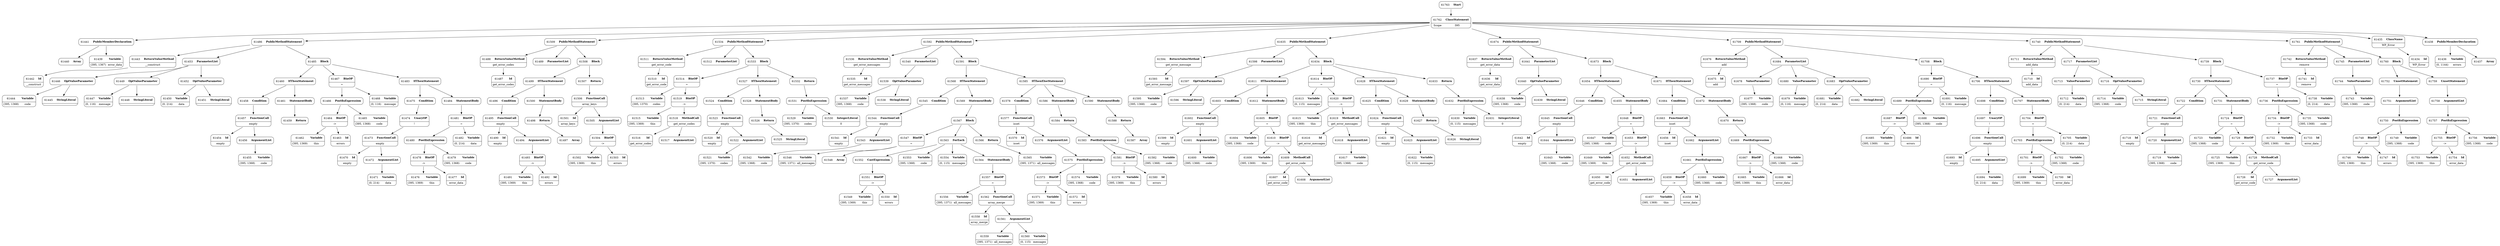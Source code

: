 digraph ast {
node [shape=none];
61440 [label=<<TABLE border='1' cellspacing='0' cellpadding='10' style='rounded' ><TR><TD border='0'>61440</TD><TD border='0'><B>Array</B></TD></TR></TABLE>>];
61441 [label=<<TABLE border='1' cellspacing='0' cellpadding='10' style='rounded' ><TR><TD border='0'>61441</TD><TD border='0'><B>PublicMemberDeclaration</B></TD></TR></TABLE>>];
61441 -> 61439 [weight=2];
61441 -> 61440 [weight=2];
61442 [label=<<TABLE border='1' cellspacing='0' cellpadding='10' style='rounded' ><TR><TD border='0'>61442</TD><TD border='0'><B>Id</B></TD></TR><HR/><TR><TD border='0' cellpadding='5' colspan='2'>__construct</TD></TR></TABLE>>];
61443 [label=<<TABLE border='1' cellspacing='0' cellpadding='10' style='rounded' ><TR><TD border='0'>61443</TD><TD border='0'><B>ReturnValueMethod</B></TD></TR><HR/><TR><TD border='0' cellpadding='5' colspan='2'>__construct</TD></TR></TABLE>>];
61443 -> 61442 [weight=2];
61444 [label=<<TABLE border='1' cellspacing='0' cellpadding='10' style='rounded' ><TR><TD border='0'>61444</TD><TD border='0'><B>Variable</B></TD></TR><HR/><TR><TD border='0' cellpadding='5'>(395, 1368)</TD><TD border='0' cellpadding='5'>code</TD></TR></TABLE>>];
61445 [label=<<TABLE border='1' cellspacing='0' cellpadding='10' style='rounded' ><TR><TD border='0'>61445</TD><TD border='0'><B>StringLiteral</B></TD></TR><HR/><TR><TD border='0' cellpadding='5' colspan='2'></TD></TR></TABLE>>];
61446 [label=<<TABLE border='1' cellspacing='0' cellpadding='10' style='rounded' ><TR><TD border='0'>61446</TD><TD border='0'><B>OptValueParameter</B></TD></TR></TABLE>>];
61446 -> 61444 [weight=2];
61446 -> 61445 [weight=2];
61447 [label=<<TABLE border='1' cellspacing='0' cellpadding='10' style='rounded' ><TR><TD border='0'>61447</TD><TD border='0'><B>Variable</B></TD></TR><HR/><TR><TD border='0' cellpadding='5'>(0, 116)</TD><TD border='0' cellpadding='5'>message</TD></TR></TABLE>>];
61448 [label=<<TABLE border='1' cellspacing='0' cellpadding='10' style='rounded' ><TR><TD border='0'>61448</TD><TD border='0'><B>StringLiteral</B></TD></TR><HR/><TR><TD border='0' cellpadding='5' colspan='2'></TD></TR></TABLE>>];
61449 [label=<<TABLE border='1' cellspacing='0' cellpadding='10' style='rounded' ><TR><TD border='0'>61449</TD><TD border='0'><B>OptValueParameter</B></TD></TR></TABLE>>];
61449 -> 61447 [weight=2];
61449 -> 61448 [weight=2];
61450 [label=<<TABLE border='1' cellspacing='0' cellpadding='10' style='rounded' ><TR><TD border='0'>61450</TD><TD border='0'><B>Variable</B></TD></TR><HR/><TR><TD border='0' cellpadding='5'>(0, 214)</TD><TD border='0' cellpadding='5'>data</TD></TR></TABLE>>];
61451 [label=<<TABLE border='1' cellspacing='0' cellpadding='10' style='rounded' ><TR><TD border='0'>61451</TD><TD border='0'><B>StringLiteral</B></TD></TR><HR/><TR><TD border='0' cellpadding='5' colspan='2'></TD></TR></TABLE>>];
61452 [label=<<TABLE border='1' cellspacing='0' cellpadding='10' style='rounded' ><TR><TD border='0'>61452</TD><TD border='0'><B>OptValueParameter</B></TD></TR></TABLE>>];
61452 -> 61450 [weight=2];
61452 -> 61451 [weight=2];
61453 [label=<<TABLE border='1' cellspacing='0' cellpadding='10' style='rounded' ><TR><TD border='0'>61453</TD><TD border='0'><B>ParameterList</B></TD></TR></TABLE>>];
61453 -> 61446 [weight=2];
61453 -> 61449 [weight=2];
61453 -> 61452 [weight=2];
61454 [label=<<TABLE border='1' cellspacing='0' cellpadding='10' style='rounded' ><TR><TD border='0'>61454</TD><TD border='0'><B>Id</B></TD></TR><HR/><TR><TD border='0' cellpadding='5' colspan='2'>empty</TD></TR></TABLE>>];
61455 [label=<<TABLE border='1' cellspacing='0' cellpadding='10' style='rounded' ><TR><TD border='0'>61455</TD><TD border='0'><B>Variable</B></TD></TR><HR/><TR><TD border='0' cellpadding='5'>(395, 1368)</TD><TD border='0' cellpadding='5'>code</TD></TR></TABLE>>];
61456 [label=<<TABLE border='1' cellspacing='0' cellpadding='10' style='rounded' ><TR><TD border='0'>61456</TD><TD border='0'><B>ArgumentList</B></TD></TR></TABLE>>];
61456 -> 61455 [weight=2];
61457 [label=<<TABLE border='1' cellspacing='0' cellpadding='10' style='rounded' ><TR><TD border='0'>61457</TD><TD border='0'><B>FunctionCall</B></TD></TR><HR/><TR><TD border='0' cellpadding='5' colspan='2'>empty</TD></TR></TABLE>>];
61457 -> 61454 [weight=2];
61457 -> 61456 [weight=2];
61458 [label=<<TABLE border='1' cellspacing='0' cellpadding='10' style='rounded' ><TR><TD border='0'>61458</TD><TD border='0'><B>Condition</B></TD></TR></TABLE>>];
61458 -> 61457 [weight=2];
61459 [label=<<TABLE border='1' cellspacing='0' cellpadding='10' style='rounded' ><TR><TD border='0'>61459</TD><TD border='0'><B>Return</B></TD></TR></TABLE>>];
61460 [label=<<TABLE border='1' cellspacing='0' cellpadding='10' style='rounded' ><TR><TD border='0'>61460</TD><TD border='0'><B>IfThenStatement</B></TD></TR></TABLE>>];
61460 -> 61458 [weight=2];
61460 -> 61461 [weight=2];
61461 [label=<<TABLE border='1' cellspacing='0' cellpadding='10' style='rounded' ><TR><TD border='0'>61461</TD><TD border='0'><B>StatementBody</B></TD></TR></TABLE>>];
61461 -> 61459 [weight=2];
61462 [label=<<TABLE border='1' cellspacing='0' cellpadding='10' style='rounded' ><TR><TD border='0'>61462</TD><TD border='0'><B>Variable</B></TD></TR><HR/><TR><TD border='0' cellpadding='5'>(395, 1369)</TD><TD border='0' cellpadding='5'>this</TD></TR></TABLE>>];
61463 [label=<<TABLE border='1' cellspacing='0' cellpadding='10' style='rounded' ><TR><TD border='0'>61463</TD><TD border='0'><B>Id</B></TD></TR><HR/><TR><TD border='0' cellpadding='5' colspan='2'>errors</TD></TR></TABLE>>];
61464 [label=<<TABLE border='1' cellspacing='0' cellpadding='10' style='rounded' ><TR><TD border='0'>61464</TD><TD border='0'><B>BinOP</B></TD></TR><HR/><TR><TD border='0' cellpadding='5' colspan='2'>-&gt;</TD></TR></TABLE>>];
61464 -> 61462 [weight=2];
61464 -> 61463 [weight=2];
61465 [label=<<TABLE border='1' cellspacing='0' cellpadding='10' style='rounded' ><TR><TD border='0'>61465</TD><TD border='0'><B>Variable</B></TD></TR><HR/><TR><TD border='0' cellpadding='5'>(395, 1368)</TD><TD border='0' cellpadding='5'>code</TD></TR></TABLE>>];
61466 [label=<<TABLE border='1' cellspacing='0' cellpadding='10' style='rounded' ><TR><TD border='0'>61466</TD><TD border='0'><B>PostfixExpression</B></TD></TR></TABLE>>];
61466 -> 61464 [weight=2];
61466 -> 61465 [weight=2];
61467 [label=<<TABLE border='1' cellspacing='0' cellpadding='10' style='rounded' ><TR><TD border='0'>61467</TD><TD border='0'><B>BinOP</B></TD></TR><HR/><TR><TD border='0' cellpadding='5' colspan='2'>=</TD></TR></TABLE>>];
61467 -> 61466 [weight=2];
61467 -> 61468 [weight=2];
61468 [label=<<TABLE border='1' cellspacing='0' cellpadding='10' style='rounded' ><TR><TD border='0'>61468</TD><TD border='0'><B>Variable</B></TD></TR><HR/><TR><TD border='0' cellpadding='5'>(0, 116)</TD><TD border='0' cellpadding='5'>message</TD></TR></TABLE>>];
61470 [label=<<TABLE border='1' cellspacing='0' cellpadding='10' style='rounded' ><TR><TD border='0'>61470</TD><TD border='0'><B>Id</B></TD></TR><HR/><TR><TD border='0' cellpadding='5' colspan='2'>empty</TD></TR></TABLE>>];
61471 [label=<<TABLE border='1' cellspacing='0' cellpadding='10' style='rounded' ><TR><TD border='0'>61471</TD><TD border='0'><B>Variable</B></TD></TR><HR/><TR><TD border='0' cellpadding='5'>(0, 214)</TD><TD border='0' cellpadding='5'>data</TD></TR></TABLE>>];
61472 [label=<<TABLE border='1' cellspacing='0' cellpadding='10' style='rounded' ><TR><TD border='0'>61472</TD><TD border='0'><B>ArgumentList</B></TD></TR></TABLE>>];
61472 -> 61471 [weight=2];
61473 [label=<<TABLE border='1' cellspacing='0' cellpadding='10' style='rounded' ><TR><TD border='0'>61473</TD><TD border='0'><B>FunctionCall</B></TD></TR><HR/><TR><TD border='0' cellpadding='5' colspan='2'>empty</TD></TR></TABLE>>];
61473 -> 61470 [weight=2];
61473 -> 61472 [weight=2];
61474 [label=<<TABLE border='1' cellspacing='0' cellpadding='10' style='rounded' ><TR><TD border='0'>61474</TD><TD border='0'><B>UnaryOP</B></TD></TR><HR/><TR><TD border='0' cellpadding='5' colspan='2'>!</TD></TR></TABLE>>];
61474 -> 61473 [weight=2];
61475 [label=<<TABLE border='1' cellspacing='0' cellpadding='10' style='rounded' ><TR><TD border='0'>61475</TD><TD border='0'><B>Condition</B></TD></TR></TABLE>>];
61475 -> 61474 [weight=2];
61476 [label=<<TABLE border='1' cellspacing='0' cellpadding='10' style='rounded' ><TR><TD border='0'>61476</TD><TD border='0'><B>Variable</B></TD></TR><HR/><TR><TD border='0' cellpadding='5'>(395, 1369)</TD><TD border='0' cellpadding='5'>this</TD></TR></TABLE>>];
61477 [label=<<TABLE border='1' cellspacing='0' cellpadding='10' style='rounded' ><TR><TD border='0'>61477</TD><TD border='0'><B>Id</B></TD></TR><HR/><TR><TD border='0' cellpadding='5' colspan='2'>error_data</TD></TR></TABLE>>];
61478 [label=<<TABLE border='1' cellspacing='0' cellpadding='10' style='rounded' ><TR><TD border='0'>61478</TD><TD border='0'><B>BinOP</B></TD></TR><HR/><TR><TD border='0' cellpadding='5' colspan='2'>-&gt;</TD></TR></TABLE>>];
61478 -> 61476 [weight=2];
61478 -> 61477 [weight=2];
61479 [label=<<TABLE border='1' cellspacing='0' cellpadding='10' style='rounded' ><TR><TD border='0'>61479</TD><TD border='0'><B>Variable</B></TD></TR><HR/><TR><TD border='0' cellpadding='5'>(395, 1368)</TD><TD border='0' cellpadding='5'>code</TD></TR></TABLE>>];
61480 [label=<<TABLE border='1' cellspacing='0' cellpadding='10' style='rounded' ><TR><TD border='0'>61480</TD><TD border='0'><B>PostfixExpression</B></TD></TR></TABLE>>];
61480 -> 61478 [weight=2];
61480 -> 61479 [weight=2];
61481 [label=<<TABLE border='1' cellspacing='0' cellpadding='10' style='rounded' ><TR><TD border='0'>61481</TD><TD border='0'><B>BinOP</B></TD></TR><HR/><TR><TD border='0' cellpadding='5' colspan='2'>=</TD></TR></TABLE>>];
61481 -> 61480 [weight=2];
61481 -> 61482 [weight=2];
61482 [label=<<TABLE border='1' cellspacing='0' cellpadding='10' style='rounded' ><TR><TD border='0'>61482</TD><TD border='0'><B>Variable</B></TD></TR><HR/><TR><TD border='0' cellpadding='5'>(0, 214)</TD><TD border='0' cellpadding='5'>data</TD></TR></TABLE>>];
61483 [label=<<TABLE border='1' cellspacing='0' cellpadding='10' style='rounded' ><TR><TD border='0'>61483</TD><TD border='0'><B>IfThenStatement</B></TD></TR></TABLE>>];
61483 -> 61475 [weight=2];
61483 -> 61484 [weight=2];
61484 [label=<<TABLE border='1' cellspacing='0' cellpadding='10' style='rounded' ><TR><TD border='0'>61484</TD><TD border='0'><B>StatementBody</B></TD></TR></TABLE>>];
61484 -> 61481 [weight=2];
61485 [label=<<TABLE border='1' cellspacing='0' cellpadding='10' style='rounded' ><TR><TD border='0'>61485</TD><TD border='0'><B>Block</B></TD></TR></TABLE>>];
61485 -> 61460 [weight=2];
61485 -> 61467 [weight=2];
61485 -> 61483 [weight=2];
61486 [label=<<TABLE border='1' cellspacing='0' cellpadding='10' style='rounded' ><TR><TD border='0'>61486</TD><TD border='0'><B>PublicMethodStatement</B></TD></TR></TABLE>>];
61486 -> 61443 [weight=2];
61486 -> 61453 [weight=2];
61486 -> 61485 [weight=2];
61487 [label=<<TABLE border='1' cellspacing='0' cellpadding='10' style='rounded' ><TR><TD border='0'>61487</TD><TD border='0'><B>Id</B></TD></TR><HR/><TR><TD border='0' cellpadding='5' colspan='2'>get_error_codes</TD></TR></TABLE>>];
61488 [label=<<TABLE border='1' cellspacing='0' cellpadding='10' style='rounded' ><TR><TD border='0'>61488</TD><TD border='0'><B>ReturnValueMethod</B></TD></TR><HR/><TR><TD border='0' cellpadding='5' colspan='2'>get_error_codes</TD></TR></TABLE>>];
61488 -> 61487 [weight=2];
61489 [label=<<TABLE border='1' cellspacing='0' cellpadding='10' style='rounded' ><TR><TD border='0'>61489</TD><TD border='0'><B>ParameterList</B></TD></TR></TABLE>>];
61490 [label=<<TABLE border='1' cellspacing='0' cellpadding='10' style='rounded' ><TR><TD border='0'>61490</TD><TD border='0'><B>Id</B></TD></TR><HR/><TR><TD border='0' cellpadding='5' colspan='2'>empty</TD></TR></TABLE>>];
61491 [label=<<TABLE border='1' cellspacing='0' cellpadding='10' style='rounded' ><TR><TD border='0'>61491</TD><TD border='0'><B>Variable</B></TD></TR><HR/><TR><TD border='0' cellpadding='5'>(395, 1369)</TD><TD border='0' cellpadding='5'>this</TD></TR></TABLE>>];
61492 [label=<<TABLE border='1' cellspacing='0' cellpadding='10' style='rounded' ><TR><TD border='0'>61492</TD><TD border='0'><B>Id</B></TD></TR><HR/><TR><TD border='0' cellpadding='5' colspan='2'>errors</TD></TR></TABLE>>];
61493 [label=<<TABLE border='1' cellspacing='0' cellpadding='10' style='rounded' ><TR><TD border='0'>61493</TD><TD border='0'><B>BinOP</B></TD></TR><HR/><TR><TD border='0' cellpadding='5' colspan='2'>-&gt;</TD></TR></TABLE>>];
61493 -> 61491 [weight=2];
61493 -> 61492 [weight=2];
61494 [label=<<TABLE border='1' cellspacing='0' cellpadding='10' style='rounded' ><TR><TD border='0'>61494</TD><TD border='0'><B>ArgumentList</B></TD></TR></TABLE>>];
61494 -> 61493 [weight=2];
61495 [label=<<TABLE border='1' cellspacing='0' cellpadding='10' style='rounded' ><TR><TD border='0'>61495</TD><TD border='0'><B>FunctionCall</B></TD></TR><HR/><TR><TD border='0' cellpadding='5' colspan='2'>empty</TD></TR></TABLE>>];
61495 -> 61490 [weight=2];
61495 -> 61494 [weight=2];
61496 [label=<<TABLE border='1' cellspacing='0' cellpadding='10' style='rounded' ><TR><TD border='0'>61496</TD><TD border='0'><B>Condition</B></TD></TR></TABLE>>];
61496 -> 61495 [weight=2];
61497 [label=<<TABLE border='1' cellspacing='0' cellpadding='10' style='rounded' ><TR><TD border='0'>61497</TD><TD border='0'><B>Array</B></TD></TR></TABLE>>];
61498 [label=<<TABLE border='1' cellspacing='0' cellpadding='10' style='rounded' ><TR><TD border='0'>61498</TD><TD border='0'><B>Return</B></TD></TR></TABLE>>];
61498 -> 61497 [weight=2];
61499 [label=<<TABLE border='1' cellspacing='0' cellpadding='10' style='rounded' ><TR><TD border='0'>61499</TD><TD border='0'><B>IfThenStatement</B></TD></TR></TABLE>>];
61499 -> 61496 [weight=2];
61499 -> 61500 [weight=2];
61500 [label=<<TABLE border='1' cellspacing='0' cellpadding='10' style='rounded' ><TR><TD border='0'>61500</TD><TD border='0'><B>StatementBody</B></TD></TR></TABLE>>];
61500 -> 61498 [weight=2];
61501 [label=<<TABLE border='1' cellspacing='0' cellpadding='10' style='rounded' ><TR><TD border='0'>61501</TD><TD border='0'><B>Id</B></TD></TR><HR/><TR><TD border='0' cellpadding='5' colspan='2'>array_keys</TD></TR></TABLE>>];
61502 [label=<<TABLE border='1' cellspacing='0' cellpadding='10' style='rounded' ><TR><TD border='0'>61502</TD><TD border='0'><B>Variable</B></TD></TR><HR/><TR><TD border='0' cellpadding='5'>(395, 1369)</TD><TD border='0' cellpadding='5'>this</TD></TR></TABLE>>];
61503 [label=<<TABLE border='1' cellspacing='0' cellpadding='10' style='rounded' ><TR><TD border='0'>61503</TD><TD border='0'><B>Id</B></TD></TR><HR/><TR><TD border='0' cellpadding='5' colspan='2'>errors</TD></TR></TABLE>>];
61504 [label=<<TABLE border='1' cellspacing='0' cellpadding='10' style='rounded' ><TR><TD border='0'>61504</TD><TD border='0'><B>BinOP</B></TD></TR><HR/><TR><TD border='0' cellpadding='5' colspan='2'>-&gt;</TD></TR></TABLE>>];
61504 -> 61502 [weight=2];
61504 -> 61503 [weight=2];
61505 [label=<<TABLE border='1' cellspacing='0' cellpadding='10' style='rounded' ><TR><TD border='0'>61505</TD><TD border='0'><B>ArgumentList</B></TD></TR></TABLE>>];
61505 -> 61504 [weight=2];
61506 [label=<<TABLE border='1' cellspacing='0' cellpadding='10' style='rounded' ><TR><TD border='0'>61506</TD><TD border='0'><B>FunctionCall</B></TD></TR><HR/><TR><TD border='0' cellpadding='5' colspan='2'>array_keys</TD></TR></TABLE>>];
61506 -> 61501 [weight=2];
61506 -> 61505 [weight=2];
61507 [label=<<TABLE border='1' cellspacing='0' cellpadding='10' style='rounded' ><TR><TD border='0'>61507</TD><TD border='0'><B>Return</B></TD></TR></TABLE>>];
61507 -> 61506 [weight=2];
61508 [label=<<TABLE border='1' cellspacing='0' cellpadding='10' style='rounded' ><TR><TD border='0'>61508</TD><TD border='0'><B>Block</B></TD></TR></TABLE>>];
61508 -> 61499 [weight=2];
61508 -> 61507 [weight=2];
61509 [label=<<TABLE border='1' cellspacing='0' cellpadding='10' style='rounded' ><TR><TD border='0'>61509</TD><TD border='0'><B>PublicMethodStatement</B></TD></TR></TABLE>>];
61509 -> 61488 [weight=2];
61509 -> 61489 [weight=2];
61509 -> 61508 [weight=2];
61510 [label=<<TABLE border='1' cellspacing='0' cellpadding='10' style='rounded' ><TR><TD border='0'>61510</TD><TD border='0'><B>Id</B></TD></TR><HR/><TR><TD border='0' cellpadding='5' colspan='2'>get_error_code</TD></TR></TABLE>>];
61511 [label=<<TABLE border='1' cellspacing='0' cellpadding='10' style='rounded' ><TR><TD border='0'>61511</TD><TD border='0'><B>ReturnValueMethod</B></TD></TR><HR/><TR><TD border='0' cellpadding='5' colspan='2'>get_error_code</TD></TR></TABLE>>];
61511 -> 61510 [weight=2];
61512 [label=<<TABLE border='1' cellspacing='0' cellpadding='10' style='rounded' ><TR><TD border='0'>61512</TD><TD border='0'><B>ParameterList</B></TD></TR></TABLE>>];
61513 [label=<<TABLE border='1' cellspacing='0' cellpadding='10' style='rounded' ><TR><TD border='0'>61513</TD><TD border='0'><B>Variable</B></TD></TR><HR/><TR><TD border='0' cellpadding='5'>(395, 1370)</TD><TD border='0' cellpadding='5'>codes</TD></TR></TABLE>>];
61514 [label=<<TABLE border='1' cellspacing='0' cellpadding='10' style='rounded' ><TR><TD border='0'>61514</TD><TD border='0'><B>BinOP</B></TD></TR><HR/><TR><TD border='0' cellpadding='5' colspan='2'>=</TD></TR></TABLE>>];
61514 -> 61513 [weight=2];
61514 -> 61519 [weight=2];
61515 [label=<<TABLE border='1' cellspacing='0' cellpadding='10' style='rounded' ><TR><TD border='0'>61515</TD><TD border='0'><B>Variable</B></TD></TR><HR/><TR><TD border='0' cellpadding='5'>(395, 1369)</TD><TD border='0' cellpadding='5'>this</TD></TR></TABLE>>];
61516 [label=<<TABLE border='1' cellspacing='0' cellpadding='10' style='rounded' ><TR><TD border='0'>61516</TD><TD border='0'><B>Id</B></TD></TR><HR/><TR><TD border='0' cellpadding='5' colspan='2'>get_error_codes</TD></TR></TABLE>>];
61517 [label=<<TABLE border='1' cellspacing='0' cellpadding='10' style='rounded' ><TR><TD border='0'>61517</TD><TD border='0'><B>ArgumentList</B></TD></TR></TABLE>>];
61518 [label=<<TABLE border='1' cellspacing='0' cellpadding='10' style='rounded' ><TR><TD border='0'>61518</TD><TD border='0'><B>MethodCall</B></TD></TR><HR/><TR><TD border='0' cellpadding='5' colspan='2'>get_error_codes</TD></TR></TABLE>>];
61518 -> 61516 [weight=2];
61518 -> 61517 [weight=2];
61519 [label=<<TABLE border='1' cellspacing='0' cellpadding='10' style='rounded' ><TR><TD border='0'>61519</TD><TD border='0'><B>BinOP</B></TD></TR><HR/><TR><TD border='0' cellpadding='5' colspan='2'>-&gt;</TD></TR></TABLE>>];
61519 -> 61515 [weight=2];
61519 -> 61518 [weight=2];
61520 [label=<<TABLE border='1' cellspacing='0' cellpadding='10' style='rounded' ><TR><TD border='0'>61520</TD><TD border='0'><B>Id</B></TD></TR><HR/><TR><TD border='0' cellpadding='5' colspan='2'>empty</TD></TR></TABLE>>];
61521 [label=<<TABLE border='1' cellspacing='0' cellpadding='10' style='rounded' ><TR><TD border='0'>61521</TD><TD border='0'><B>Variable</B></TD></TR><HR/><TR><TD border='0' cellpadding='5'>(395, 1370)</TD><TD border='0' cellpadding='5'>codes</TD></TR></TABLE>>];
61522 [label=<<TABLE border='1' cellspacing='0' cellpadding='10' style='rounded' ><TR><TD border='0'>61522</TD><TD border='0'><B>ArgumentList</B></TD></TR></TABLE>>];
61522 -> 61521 [weight=2];
61523 [label=<<TABLE border='1' cellspacing='0' cellpadding='10' style='rounded' ><TR><TD border='0'>61523</TD><TD border='0'><B>FunctionCall</B></TD></TR><HR/><TR><TD border='0' cellpadding='5' colspan='2'>empty</TD></TR></TABLE>>];
61523 -> 61520 [weight=2];
61523 -> 61522 [weight=2];
61524 [label=<<TABLE border='1' cellspacing='0' cellpadding='10' style='rounded' ><TR><TD border='0'>61524</TD><TD border='0'><B>Condition</B></TD></TR></TABLE>>];
61524 -> 61523 [weight=2];
61525 [label=<<TABLE border='1' cellspacing='0' cellpadding='10' style='rounded' ><TR><TD border='0'>61525</TD><TD border='0'><B>StringLiteral</B></TD></TR><HR/><TR><TD border='0' cellpadding='5' colspan='2'></TD></TR></TABLE>>];
61526 [label=<<TABLE border='1' cellspacing='0' cellpadding='10' style='rounded' ><TR><TD border='0'>61526</TD><TD border='0'><B>Return</B></TD></TR></TABLE>>];
61526 -> 61525 [weight=2];
61527 [label=<<TABLE border='1' cellspacing='0' cellpadding='10' style='rounded' ><TR><TD border='0'>61527</TD><TD border='0'><B>IfThenStatement</B></TD></TR></TABLE>>];
61527 -> 61524 [weight=2];
61527 -> 61528 [weight=2];
61528 [label=<<TABLE border='1' cellspacing='0' cellpadding='10' style='rounded' ><TR><TD border='0'>61528</TD><TD border='0'><B>StatementBody</B></TD></TR></TABLE>>];
61528 -> 61526 [weight=2];
61529 [label=<<TABLE border='1' cellspacing='0' cellpadding='10' style='rounded' ><TR><TD border='0'>61529</TD><TD border='0'><B>Variable</B></TD></TR><HR/><TR><TD border='0' cellpadding='5'>(395, 1370)</TD><TD border='0' cellpadding='5'>codes</TD></TR></TABLE>>];
61530 [label=<<TABLE border='1' cellspacing='0' cellpadding='10' style='rounded' ><TR><TD border='0'>61530</TD><TD border='0'><B>IntegerLiteral</B></TD></TR><HR/><TR><TD border='0' cellpadding='5' colspan='2'>0</TD></TR></TABLE>>];
61531 [label=<<TABLE border='1' cellspacing='0' cellpadding='10' style='rounded' ><TR><TD border='0'>61531</TD><TD border='0'><B>PostfixExpression</B></TD></TR></TABLE>>];
61531 -> 61529 [weight=2];
61531 -> 61530 [weight=2];
61532 [label=<<TABLE border='1' cellspacing='0' cellpadding='10' style='rounded' ><TR><TD border='0'>61532</TD><TD border='0'><B>Return</B></TD></TR></TABLE>>];
61532 -> 61531 [weight=2];
61533 [label=<<TABLE border='1' cellspacing='0' cellpadding='10' style='rounded' ><TR><TD border='0'>61533</TD><TD border='0'><B>Block</B></TD></TR></TABLE>>];
61533 -> 61514 [weight=2];
61533 -> 61527 [weight=2];
61533 -> 61532 [weight=2];
61534 [label=<<TABLE border='1' cellspacing='0' cellpadding='10' style='rounded' ><TR><TD border='0'>61534</TD><TD border='0'><B>PublicMethodStatement</B></TD></TR></TABLE>>];
61534 -> 61511 [weight=2];
61534 -> 61512 [weight=2];
61534 -> 61533 [weight=2];
61535 [label=<<TABLE border='1' cellspacing='0' cellpadding='10' style='rounded' ><TR><TD border='0'>61535</TD><TD border='0'><B>Id</B></TD></TR><HR/><TR><TD border='0' cellpadding='5' colspan='2'>get_error_messages</TD></TR></TABLE>>];
61536 [label=<<TABLE border='1' cellspacing='0' cellpadding='10' style='rounded' ><TR><TD border='0'>61536</TD><TD border='0'><B>ReturnValueMethod</B></TD></TR><HR/><TR><TD border='0' cellpadding='5' colspan='2'>get_error_messages</TD></TR></TABLE>>];
61536 -> 61535 [weight=2];
61537 [label=<<TABLE border='1' cellspacing='0' cellpadding='10' style='rounded' ><TR><TD border='0'>61537</TD><TD border='0'><B>Variable</B></TD></TR><HR/><TR><TD border='0' cellpadding='5'>(395, 1368)</TD><TD border='0' cellpadding='5'>code</TD></TR></TABLE>>];
61538 [label=<<TABLE border='1' cellspacing='0' cellpadding='10' style='rounded' ><TR><TD border='0'>61538</TD><TD border='0'><B>StringLiteral</B></TD></TR><HR/><TR><TD border='0' cellpadding='5' colspan='2'></TD></TR></TABLE>>];
61539 [label=<<TABLE border='1' cellspacing='0' cellpadding='10' style='rounded' ><TR><TD border='0'>61539</TD><TD border='0'><B>OptValueParameter</B></TD></TR></TABLE>>];
61539 -> 61537 [weight=2];
61539 -> 61538 [weight=2];
61540 [label=<<TABLE border='1' cellspacing='0' cellpadding='10' style='rounded' ><TR><TD border='0'>61540</TD><TD border='0'><B>ParameterList</B></TD></TR></TABLE>>];
61540 -> 61539 [weight=2];
61541 [label=<<TABLE border='1' cellspacing='0' cellpadding='10' style='rounded' ><TR><TD border='0'>61541</TD><TD border='0'><B>Id</B></TD></TR><HR/><TR><TD border='0' cellpadding='5' colspan='2'>empty</TD></TR></TABLE>>];
61542 [label=<<TABLE border='1' cellspacing='0' cellpadding='10' style='rounded' ><TR><TD border='0'>61542</TD><TD border='0'><B>Variable</B></TD></TR><HR/><TR><TD border='0' cellpadding='5'>(395, 1368)</TD><TD border='0' cellpadding='5'>code</TD></TR></TABLE>>];
61543 [label=<<TABLE border='1' cellspacing='0' cellpadding='10' style='rounded' ><TR><TD border='0'>61543</TD><TD border='0'><B>ArgumentList</B></TD></TR></TABLE>>];
61543 -> 61542 [weight=2];
61544 [label=<<TABLE border='1' cellspacing='0' cellpadding='10' style='rounded' ><TR><TD border='0'>61544</TD><TD border='0'><B>FunctionCall</B></TD></TR><HR/><TR><TD border='0' cellpadding='5' colspan='2'>empty</TD></TR></TABLE>>];
61544 -> 61541 [weight=2];
61544 -> 61543 [weight=2];
61545 [label=<<TABLE border='1' cellspacing='0' cellpadding='10' style='rounded' ><TR><TD border='0'>61545</TD><TD border='0'><B>Condition</B></TD></TR></TABLE>>];
61545 -> 61544 [weight=2];
61546 [label=<<TABLE border='1' cellspacing='0' cellpadding='10' style='rounded' ><TR><TD border='0'>61546</TD><TD border='0'><B>Variable</B></TD></TR><HR/><TR><TD border='0' cellpadding='5'>(395, 1371)</TD><TD border='0' cellpadding='5'>all_messages</TD></TR></TABLE>>];
61547 [label=<<TABLE border='1' cellspacing='0' cellpadding='10' style='rounded' ><TR><TD border='0'>61547</TD><TD border='0'><B>BinOP</B></TD></TR><HR/><TR><TD border='0' cellpadding='5' colspan='2'>=</TD></TR></TABLE>>];
61547 -> 61546 [weight=2];
61547 -> 61548 [weight=2];
61548 [label=<<TABLE border='1' cellspacing='0' cellpadding='10' style='rounded' ><TR><TD border='0'>61548</TD><TD border='0'><B>Array</B></TD></TR></TABLE>>];
61549 [label=<<TABLE border='1' cellspacing='0' cellpadding='10' style='rounded' ><TR><TD border='0'>61549</TD><TD border='0'><B>Variable</B></TD></TR><HR/><TR><TD border='0' cellpadding='5'>(395, 1369)</TD><TD border='0' cellpadding='5'>this</TD></TR></TABLE>>];
61550 [label=<<TABLE border='1' cellspacing='0' cellpadding='10' style='rounded' ><TR><TD border='0'>61550</TD><TD border='0'><B>Id</B></TD></TR><HR/><TR><TD border='0' cellpadding='5' colspan='2'>errors</TD></TR></TABLE>>];
61551 [label=<<TABLE border='1' cellspacing='0' cellpadding='10' style='rounded' ><TR><TD border='0'>61551</TD><TD border='0'><B>BinOP</B></TD></TR><HR/><TR><TD border='0' cellpadding='5' colspan='2'>-&gt;</TD></TR></TABLE>>];
61551 -> 61549 [weight=2];
61551 -> 61550 [weight=2];
61552 [label=<<TABLE border='1' cellspacing='0' cellpadding='10' style='rounded' ><TR><TD border='0'>61552</TD><TD border='0'><B>CastExpression</B></TD></TR></TABLE>>];
61552 -> 61551 [weight=2];
61553 [label=<<TABLE border='1' cellspacing='0' cellpadding='10' style='rounded' ><TR><TD border='0'>61553</TD><TD border='0'><B>Variable</B></TD></TR><HR/><TR><TD border='0' cellpadding='5'>(395, 1368)</TD><TD border='0' cellpadding='5'>code</TD></TR></TABLE>>];
61554 [label=<<TABLE border='1' cellspacing='0' cellpadding='10' style='rounded' ><TR><TD border='0'>61554</TD><TD border='0'><B>Variable</B></TD></TR><HR/><TR><TD border='0' cellpadding='5'>(0, 115)</TD><TD border='0' cellpadding='5'>messages</TD></TR></TABLE>>];
61556 [label=<<TABLE border='1' cellspacing='0' cellpadding='10' style='rounded' ><TR><TD border='0'>61556</TD><TD border='0'><B>Variable</B></TD></TR><HR/><TR><TD border='0' cellpadding='5'>(395, 1371)</TD><TD border='0' cellpadding='5'>all_messages</TD></TR></TABLE>>];
61557 [label=<<TABLE border='1' cellspacing='0' cellpadding='10' style='rounded' ><TR><TD border='0'>61557</TD><TD border='0'><B>BinOP</B></TD></TR><HR/><TR><TD border='0' cellpadding='5' colspan='2'>=</TD></TR></TABLE>>];
61557 -> 61556 [weight=2];
61557 -> 61562 [weight=2];
61558 [label=<<TABLE border='1' cellspacing='0' cellpadding='10' style='rounded' ><TR><TD border='0'>61558</TD><TD border='0'><B>Id</B></TD></TR><HR/><TR><TD border='0' cellpadding='5' colspan='2'>array_merge</TD></TR></TABLE>>];
61559 [label=<<TABLE border='1' cellspacing='0' cellpadding='10' style='rounded' ><TR><TD border='0'>61559</TD><TD border='0'><B>Variable</B></TD></TR><HR/><TR><TD border='0' cellpadding='5'>(395, 1371)</TD><TD border='0' cellpadding='5'>all_messages</TD></TR></TABLE>>];
61560 [label=<<TABLE border='1' cellspacing='0' cellpadding='10' style='rounded' ><TR><TD border='0'>61560</TD><TD border='0'><B>Variable</B></TD></TR><HR/><TR><TD border='0' cellpadding='5'>(0, 115)</TD><TD border='0' cellpadding='5'>messages</TD></TR></TABLE>>];
61561 [label=<<TABLE border='1' cellspacing='0' cellpadding='10' style='rounded' ><TR><TD border='0'>61561</TD><TD border='0'><B>ArgumentList</B></TD></TR></TABLE>>];
61561 -> 61559 [weight=2];
61561 -> 61560 [weight=2];
61562 [label=<<TABLE border='1' cellspacing='0' cellpadding='10' style='rounded' ><TR><TD border='0'>61562</TD><TD border='0'><B>FunctionCall</B></TD></TR><HR/><TR><TD border='0' cellpadding='5' colspan='2'>array_merge</TD></TR></TABLE>>];
61562 -> 61558 [weight=2];
61562 -> 61561 [weight=2];
61563 [label=<<TABLE border='1' cellspacing='0' cellpadding='10' style='rounded' ><TR><TD border='0'>61563</TD><TD border='0'><B>ForEach</B></TD></TR></TABLE>>];
61563 -> 61552 [weight=2];
61563 -> 61553 [weight=2];
61563 -> 61554 [weight=2];
61563 -> 61564 [weight=2];
61564 [label=<<TABLE border='1' cellspacing='0' cellpadding='10' style='rounded' ><TR><TD border='0'>61564</TD><TD border='0'><B>StatementBody</B></TD></TR></TABLE>>];
61564 -> 61557 [weight=2];
61565 [label=<<TABLE border='1' cellspacing='0' cellpadding='10' style='rounded' ><TR><TD border='0'>61565</TD><TD border='0'><B>Variable</B></TD></TR><HR/><TR><TD border='0' cellpadding='5'>(395, 1371)</TD><TD border='0' cellpadding='5'>all_messages</TD></TR></TABLE>>];
61566 [label=<<TABLE border='1' cellspacing='0' cellpadding='10' style='rounded' ><TR><TD border='0'>61566</TD><TD border='0'><B>Return</B></TD></TR></TABLE>>];
61566 -> 61565 [weight=2];
61567 [label=<<TABLE border='1' cellspacing='0' cellpadding='10' style='rounded' ><TR><TD border='0'>61567</TD><TD border='0'><B>Block</B></TD></TR></TABLE>>];
61567 -> 61547 [weight=2];
61567 -> 61563 [weight=2];
61567 -> 61566 [weight=2];
61568 [label=<<TABLE border='1' cellspacing='0' cellpadding='10' style='rounded' ><TR><TD border='0'>61568</TD><TD border='0'><B>IfThenStatement</B></TD></TR></TABLE>>];
61568 -> 61545 [weight=2];
61568 -> 61569 [weight=2];
61569 [label=<<TABLE border='1' cellspacing='0' cellpadding='10' style='rounded' ><TR><TD border='0'>61569</TD><TD border='0'><B>StatementBody</B></TD></TR></TABLE>>];
61569 -> 61567 [weight=2];
61570 [label=<<TABLE border='1' cellspacing='0' cellpadding='10' style='rounded' ><TR><TD border='0'>61570</TD><TD border='0'><B>Id</B></TD></TR><HR/><TR><TD border='0' cellpadding='5' colspan='2'>isset</TD></TR></TABLE>>];
61571 [label=<<TABLE border='1' cellspacing='0' cellpadding='10' style='rounded' ><TR><TD border='0'>61571</TD><TD border='0'><B>Variable</B></TD></TR><HR/><TR><TD border='0' cellpadding='5'>(395, 1369)</TD><TD border='0' cellpadding='5'>this</TD></TR></TABLE>>];
61572 [label=<<TABLE border='1' cellspacing='0' cellpadding='10' style='rounded' ><TR><TD border='0'>61572</TD><TD border='0'><B>Id</B></TD></TR><HR/><TR><TD border='0' cellpadding='5' colspan='2'>errors</TD></TR></TABLE>>];
61573 [label=<<TABLE border='1' cellspacing='0' cellpadding='10' style='rounded' ><TR><TD border='0'>61573</TD><TD border='0'><B>BinOP</B></TD></TR><HR/><TR><TD border='0' cellpadding='5' colspan='2'>-&gt;</TD></TR></TABLE>>];
61573 -> 61571 [weight=2];
61573 -> 61572 [weight=2];
61574 [label=<<TABLE border='1' cellspacing='0' cellpadding='10' style='rounded' ><TR><TD border='0'>61574</TD><TD border='0'><B>Variable</B></TD></TR><HR/><TR><TD border='0' cellpadding='5'>(395, 1368)</TD><TD border='0' cellpadding='5'>code</TD></TR></TABLE>>];
61575 [label=<<TABLE border='1' cellspacing='0' cellpadding='10' style='rounded' ><TR><TD border='0'>61575</TD><TD border='0'><B>PostfixExpression</B></TD></TR></TABLE>>];
61575 -> 61573 [weight=2];
61575 -> 61574 [weight=2];
61576 [label=<<TABLE border='1' cellspacing='0' cellpadding='10' style='rounded' ><TR><TD border='0'>61576</TD><TD border='0'><B>ArgumentList</B></TD></TR></TABLE>>];
61576 -> 61575 [weight=2];
61577 [label=<<TABLE border='1' cellspacing='0' cellpadding='10' style='rounded' ><TR><TD border='0'>61577</TD><TD border='0'><B>FunctionCall</B></TD></TR><HR/><TR><TD border='0' cellpadding='5' colspan='2'>isset</TD></TR></TABLE>>];
61577 -> 61570 [weight=2];
61577 -> 61576 [weight=2];
61578 [label=<<TABLE border='1' cellspacing='0' cellpadding='10' style='rounded' ><TR><TD border='0'>61578</TD><TD border='0'><B>Condition</B></TD></TR></TABLE>>];
61578 -> 61577 [weight=2];
61579 [label=<<TABLE border='1' cellspacing='0' cellpadding='10' style='rounded' ><TR><TD border='0'>61579</TD><TD border='0'><B>Variable</B></TD></TR><HR/><TR><TD border='0' cellpadding='5'>(395, 1369)</TD><TD border='0' cellpadding='5'>this</TD></TR></TABLE>>];
61580 [label=<<TABLE border='1' cellspacing='0' cellpadding='10' style='rounded' ><TR><TD border='0'>61580</TD><TD border='0'><B>Id</B></TD></TR><HR/><TR><TD border='0' cellpadding='5' colspan='2'>errors</TD></TR></TABLE>>];
61581 [label=<<TABLE border='1' cellspacing='0' cellpadding='10' style='rounded' ><TR><TD border='0'>61581</TD><TD border='0'><B>BinOP</B></TD></TR><HR/><TR><TD border='0' cellpadding='5' colspan='2'>-&gt;</TD></TR></TABLE>>];
61581 -> 61579 [weight=2];
61581 -> 61580 [weight=2];
61582 [label=<<TABLE border='1' cellspacing='0' cellpadding='10' style='rounded' ><TR><TD border='0'>61582</TD><TD border='0'><B>Variable</B></TD></TR><HR/><TR><TD border='0' cellpadding='5'>(395, 1368)</TD><TD border='0' cellpadding='5'>code</TD></TR></TABLE>>];
61583 [label=<<TABLE border='1' cellspacing='0' cellpadding='10' style='rounded' ><TR><TD border='0'>61583</TD><TD border='0'><B>PostfixExpression</B></TD></TR></TABLE>>];
61583 -> 61581 [weight=2];
61583 -> 61582 [weight=2];
61584 [label=<<TABLE border='1' cellspacing='0' cellpadding='10' style='rounded' ><TR><TD border='0'>61584</TD><TD border='0'><B>Return</B></TD></TR></TABLE>>];
61584 -> 61583 [weight=2];
61585 [label=<<TABLE border='1' cellspacing='0' cellpadding='10' style='rounded' ><TR><TD border='0'>61585</TD><TD border='0'><B>IfThenElseStatement</B></TD></TR></TABLE>>];
61585 -> 61578 [weight=2];
61585 -> 61586 [weight=2];
61585 -> 61590 [weight=2];
61586 [label=<<TABLE border='1' cellspacing='0' cellpadding='10' style='rounded' ><TR><TD border='0'>61586</TD><TD border='0'><B>StatementBody</B></TD></TR></TABLE>>];
61586 -> 61584 [weight=2];
61587 [label=<<TABLE border='1' cellspacing='0' cellpadding='10' style='rounded' ><TR><TD border='0'>61587</TD><TD border='0'><B>Array</B></TD></TR></TABLE>>];
61588 [label=<<TABLE border='1' cellspacing='0' cellpadding='10' style='rounded' ><TR><TD border='0'>61588</TD><TD border='0'><B>Return</B></TD></TR></TABLE>>];
61588 -> 61587 [weight=2];
61590 [label=<<TABLE border='1' cellspacing='0' cellpadding='10' style='rounded' ><TR><TD border='0'>61590</TD><TD border='0'><B>StatementBody</B></TD></TR></TABLE>>];
61590 -> 61588 [weight=2];
61591 [label=<<TABLE border='1' cellspacing='0' cellpadding='10' style='rounded' ><TR><TD border='0'>61591</TD><TD border='0'><B>Block</B></TD></TR></TABLE>>];
61591 -> 61568 [weight=2];
61591 -> 61585 [weight=2];
61592 [label=<<TABLE border='1' cellspacing='0' cellpadding='10' style='rounded' ><TR><TD border='0'>61592</TD><TD border='0'><B>PublicMethodStatement</B></TD></TR></TABLE>>];
61592 -> 61536 [weight=2];
61592 -> 61540 [weight=2];
61592 -> 61591 [weight=2];
61593 [label=<<TABLE border='1' cellspacing='0' cellpadding='10' style='rounded' ><TR><TD border='0'>61593</TD><TD border='0'><B>Id</B></TD></TR><HR/><TR><TD border='0' cellpadding='5' colspan='2'>get_error_message</TD></TR></TABLE>>];
61594 [label=<<TABLE border='1' cellspacing='0' cellpadding='10' style='rounded' ><TR><TD border='0'>61594</TD><TD border='0'><B>ReturnValueMethod</B></TD></TR><HR/><TR><TD border='0' cellpadding='5' colspan='2'>get_error_message</TD></TR></TABLE>>];
61594 -> 61593 [weight=2];
61595 [label=<<TABLE border='1' cellspacing='0' cellpadding='10' style='rounded' ><TR><TD border='0'>61595</TD><TD border='0'><B>Variable</B></TD></TR><HR/><TR><TD border='0' cellpadding='5'>(395, 1368)</TD><TD border='0' cellpadding='5'>code</TD></TR></TABLE>>];
61596 [label=<<TABLE border='1' cellspacing='0' cellpadding='10' style='rounded' ><TR><TD border='0'>61596</TD><TD border='0'><B>StringLiteral</B></TD></TR><HR/><TR><TD border='0' cellpadding='5' colspan='2'></TD></TR></TABLE>>];
61597 [label=<<TABLE border='1' cellspacing='0' cellpadding='10' style='rounded' ><TR><TD border='0'>61597</TD><TD border='0'><B>OptValueParameter</B></TD></TR></TABLE>>];
61597 -> 61595 [weight=2];
61597 -> 61596 [weight=2];
61598 [label=<<TABLE border='1' cellspacing='0' cellpadding='10' style='rounded' ><TR><TD border='0'>61598</TD><TD border='0'><B>ParameterList</B></TD></TR></TABLE>>];
61598 -> 61597 [weight=2];
61599 [label=<<TABLE border='1' cellspacing='0' cellpadding='10' style='rounded' ><TR><TD border='0'>61599</TD><TD border='0'><B>Id</B></TD></TR><HR/><TR><TD border='0' cellpadding='5' colspan='2'>empty</TD></TR></TABLE>>];
61600 [label=<<TABLE border='1' cellspacing='0' cellpadding='10' style='rounded' ><TR><TD border='0'>61600</TD><TD border='0'><B>Variable</B></TD></TR><HR/><TR><TD border='0' cellpadding='5'>(395, 1368)</TD><TD border='0' cellpadding='5'>code</TD></TR></TABLE>>];
61601 [label=<<TABLE border='1' cellspacing='0' cellpadding='10' style='rounded' ><TR><TD border='0'>61601</TD><TD border='0'><B>ArgumentList</B></TD></TR></TABLE>>];
61601 -> 61600 [weight=2];
61602 [label=<<TABLE border='1' cellspacing='0' cellpadding='10' style='rounded' ><TR><TD border='0'>61602</TD><TD border='0'><B>FunctionCall</B></TD></TR><HR/><TR><TD border='0' cellpadding='5' colspan='2'>empty</TD></TR></TABLE>>];
61602 -> 61599 [weight=2];
61602 -> 61601 [weight=2];
61603 [label=<<TABLE border='1' cellspacing='0' cellpadding='10' style='rounded' ><TR><TD border='0'>61603</TD><TD border='0'><B>Condition</B></TD></TR></TABLE>>];
61603 -> 61602 [weight=2];
61604 [label=<<TABLE border='1' cellspacing='0' cellpadding='10' style='rounded' ><TR><TD border='0'>61604</TD><TD border='0'><B>Variable</B></TD></TR><HR/><TR><TD border='0' cellpadding='5'>(395, 1368)</TD><TD border='0' cellpadding='5'>code</TD></TR></TABLE>>];
61605 [label=<<TABLE border='1' cellspacing='0' cellpadding='10' style='rounded' ><TR><TD border='0'>61605</TD><TD border='0'><B>BinOP</B></TD></TR><HR/><TR><TD border='0' cellpadding='5' colspan='2'>=</TD></TR></TABLE>>];
61605 -> 61604 [weight=2];
61605 -> 61610 [weight=2];
61606 [label=<<TABLE border='1' cellspacing='0' cellpadding='10' style='rounded' ><TR><TD border='0'>61606</TD><TD border='0'><B>Variable</B></TD></TR><HR/><TR><TD border='0' cellpadding='5'>(395, 1369)</TD><TD border='0' cellpadding='5'>this</TD></TR></TABLE>>];
61607 [label=<<TABLE border='1' cellspacing='0' cellpadding='10' style='rounded' ><TR><TD border='0'>61607</TD><TD border='0'><B>Id</B></TD></TR><HR/><TR><TD border='0' cellpadding='5' colspan='2'>get_error_code</TD></TR></TABLE>>];
61608 [label=<<TABLE border='1' cellspacing='0' cellpadding='10' style='rounded' ><TR><TD border='0'>61608</TD><TD border='0'><B>ArgumentList</B></TD></TR></TABLE>>];
61609 [label=<<TABLE border='1' cellspacing='0' cellpadding='10' style='rounded' ><TR><TD border='0'>61609</TD><TD border='0'><B>MethodCall</B></TD></TR><HR/><TR><TD border='0' cellpadding='5' colspan='2'>get_error_code</TD></TR></TABLE>>];
61609 -> 61607 [weight=2];
61609 -> 61608 [weight=2];
61610 [label=<<TABLE border='1' cellspacing='0' cellpadding='10' style='rounded' ><TR><TD border='0'>61610</TD><TD border='0'><B>BinOP</B></TD></TR><HR/><TR><TD border='0' cellpadding='5' colspan='2'>-&gt;</TD></TR></TABLE>>];
61610 -> 61606 [weight=2];
61610 -> 61609 [weight=2];
61611 [label=<<TABLE border='1' cellspacing='0' cellpadding='10' style='rounded' ><TR><TD border='0'>61611</TD><TD border='0'><B>IfThenStatement</B></TD></TR></TABLE>>];
61611 -> 61603 [weight=2];
61611 -> 61612 [weight=2];
61612 [label=<<TABLE border='1' cellspacing='0' cellpadding='10' style='rounded' ><TR><TD border='0'>61612</TD><TD border='0'><B>StatementBody</B></TD></TR></TABLE>>];
61612 -> 61605 [weight=2];
61613 [label=<<TABLE border='1' cellspacing='0' cellpadding='10' style='rounded' ><TR><TD border='0'>61613</TD><TD border='0'><B>Variable</B></TD></TR><HR/><TR><TD border='0' cellpadding='5'>(0, 115)</TD><TD border='0' cellpadding='5'>messages</TD></TR></TABLE>>];
61614 [label=<<TABLE border='1' cellspacing='0' cellpadding='10' style='rounded' ><TR><TD border='0'>61614</TD><TD border='0'><B>BinOP</B></TD></TR><HR/><TR><TD border='0' cellpadding='5' colspan='2'>=</TD></TR></TABLE>>];
61614 -> 61613 [weight=2];
61614 -> 61620 [weight=2];
61615 [label=<<TABLE border='1' cellspacing='0' cellpadding='10' style='rounded' ><TR><TD border='0'>61615</TD><TD border='0'><B>Variable</B></TD></TR><HR/><TR><TD border='0' cellpadding='5'>(395, 1369)</TD><TD border='0' cellpadding='5'>this</TD></TR></TABLE>>];
61616 [label=<<TABLE border='1' cellspacing='0' cellpadding='10' style='rounded' ><TR><TD border='0'>61616</TD><TD border='0'><B>Id</B></TD></TR><HR/><TR><TD border='0' cellpadding='5' colspan='2'>get_error_messages</TD></TR></TABLE>>];
61617 [label=<<TABLE border='1' cellspacing='0' cellpadding='10' style='rounded' ><TR><TD border='0'>61617</TD><TD border='0'><B>Variable</B></TD></TR><HR/><TR><TD border='0' cellpadding='5'>(395, 1368)</TD><TD border='0' cellpadding='5'>code</TD></TR></TABLE>>];
61618 [label=<<TABLE border='1' cellspacing='0' cellpadding='10' style='rounded' ><TR><TD border='0'>61618</TD><TD border='0'><B>ArgumentList</B></TD></TR></TABLE>>];
61618 -> 61617 [weight=2];
61619 [label=<<TABLE border='1' cellspacing='0' cellpadding='10' style='rounded' ><TR><TD border='0'>61619</TD><TD border='0'><B>MethodCall</B></TD></TR><HR/><TR><TD border='0' cellpadding='5' colspan='2'>get_error_messages</TD></TR></TABLE>>];
61619 -> 61616 [weight=2];
61619 -> 61618 [weight=2];
61620 [label=<<TABLE border='1' cellspacing='0' cellpadding='10' style='rounded' ><TR><TD border='0'>61620</TD><TD border='0'><B>BinOP</B></TD></TR><HR/><TR><TD border='0' cellpadding='5' colspan='2'>-&gt;</TD></TR></TABLE>>];
61620 -> 61615 [weight=2];
61620 -> 61619 [weight=2];
61621 [label=<<TABLE border='1' cellspacing='0' cellpadding='10' style='rounded' ><TR><TD border='0'>61621</TD><TD border='0'><B>Id</B></TD></TR><HR/><TR><TD border='0' cellpadding='5' colspan='2'>empty</TD></TR></TABLE>>];
61622 [label=<<TABLE border='1' cellspacing='0' cellpadding='10' style='rounded' ><TR><TD border='0'>61622</TD><TD border='0'><B>Variable</B></TD></TR><HR/><TR><TD border='0' cellpadding='5'>(0, 115)</TD><TD border='0' cellpadding='5'>messages</TD></TR></TABLE>>];
61623 [label=<<TABLE border='1' cellspacing='0' cellpadding='10' style='rounded' ><TR><TD border='0'>61623</TD><TD border='0'><B>ArgumentList</B></TD></TR></TABLE>>];
61623 -> 61622 [weight=2];
61624 [label=<<TABLE border='1' cellspacing='0' cellpadding='10' style='rounded' ><TR><TD border='0'>61624</TD><TD border='0'><B>FunctionCall</B></TD></TR><HR/><TR><TD border='0' cellpadding='5' colspan='2'>empty</TD></TR></TABLE>>];
61624 -> 61621 [weight=2];
61624 -> 61623 [weight=2];
61625 [label=<<TABLE border='1' cellspacing='0' cellpadding='10' style='rounded' ><TR><TD border='0'>61625</TD><TD border='0'><B>Condition</B></TD></TR></TABLE>>];
61625 -> 61624 [weight=2];
61626 [label=<<TABLE border='1' cellspacing='0' cellpadding='10' style='rounded' ><TR><TD border='0'>61626</TD><TD border='0'><B>StringLiteral</B></TD></TR><HR/><TR><TD border='0' cellpadding='5' colspan='2'></TD></TR></TABLE>>];
61627 [label=<<TABLE border='1' cellspacing='0' cellpadding='10' style='rounded' ><TR><TD border='0'>61627</TD><TD border='0'><B>Return</B></TD></TR></TABLE>>];
61627 -> 61626 [weight=2];
61628 [label=<<TABLE border='1' cellspacing='0' cellpadding='10' style='rounded' ><TR><TD border='0'>61628</TD><TD border='0'><B>IfThenStatement</B></TD></TR></TABLE>>];
61628 -> 61625 [weight=2];
61628 -> 61629 [weight=2];
61629 [label=<<TABLE border='1' cellspacing='0' cellpadding='10' style='rounded' ><TR><TD border='0'>61629</TD><TD border='0'><B>StatementBody</B></TD></TR></TABLE>>];
61629 -> 61627 [weight=2];
61630 [label=<<TABLE border='1' cellspacing='0' cellpadding='10' style='rounded' ><TR><TD border='0'>61630</TD><TD border='0'><B>Variable</B></TD></TR><HR/><TR><TD border='0' cellpadding='5'>(0, 115)</TD><TD border='0' cellpadding='5'>messages</TD></TR></TABLE>>];
61631 [label=<<TABLE border='1' cellspacing='0' cellpadding='10' style='rounded' ><TR><TD border='0'>61631</TD><TD border='0'><B>IntegerLiteral</B></TD></TR><HR/><TR><TD border='0' cellpadding='5' colspan='2'>0</TD></TR></TABLE>>];
61632 [label=<<TABLE border='1' cellspacing='0' cellpadding='10' style='rounded' ><TR><TD border='0'>61632</TD><TD border='0'><B>PostfixExpression</B></TD></TR></TABLE>>];
61632 -> 61630 [weight=2];
61632 -> 61631 [weight=2];
61633 [label=<<TABLE border='1' cellspacing='0' cellpadding='10' style='rounded' ><TR><TD border='0'>61633</TD><TD border='0'><B>Return</B></TD></TR></TABLE>>];
61633 -> 61632 [weight=2];
61634 [label=<<TABLE border='1' cellspacing='0' cellpadding='10' style='rounded' ><TR><TD border='0'>61634</TD><TD border='0'><B>Block</B></TD></TR></TABLE>>];
61634 -> 61611 [weight=2];
61634 -> 61614 [weight=2];
61634 -> 61628 [weight=2];
61634 -> 61633 [weight=2];
61635 [label=<<TABLE border='1' cellspacing='0' cellpadding='10' style='rounded' ><TR><TD border='0'>61635</TD><TD border='0'><B>PublicMethodStatement</B></TD></TR></TABLE>>];
61635 -> 61594 [weight=2];
61635 -> 61598 [weight=2];
61635 -> 61634 [weight=2];
61636 [label=<<TABLE border='1' cellspacing='0' cellpadding='10' style='rounded' ><TR><TD border='0'>61636</TD><TD border='0'><B>Id</B></TD></TR><HR/><TR><TD border='0' cellpadding='5' colspan='2'>get_error_data</TD></TR></TABLE>>];
61637 [label=<<TABLE border='1' cellspacing='0' cellpadding='10' style='rounded' ><TR><TD border='0'>61637</TD><TD border='0'><B>ReturnValueMethod</B></TD></TR><HR/><TR><TD border='0' cellpadding='5' colspan='2'>get_error_data</TD></TR></TABLE>>];
61637 -> 61636 [weight=2];
61638 [label=<<TABLE border='1' cellspacing='0' cellpadding='10' style='rounded' ><TR><TD border='0'>61638</TD><TD border='0'><B>Variable</B></TD></TR><HR/><TR><TD border='0' cellpadding='5'>(395, 1368)</TD><TD border='0' cellpadding='5'>code</TD></TR></TABLE>>];
61639 [label=<<TABLE border='1' cellspacing='0' cellpadding='10' style='rounded' ><TR><TD border='0'>61639</TD><TD border='0'><B>StringLiteral</B></TD></TR><HR/><TR><TD border='0' cellpadding='5' colspan='2'></TD></TR></TABLE>>];
61640 [label=<<TABLE border='1' cellspacing='0' cellpadding='10' style='rounded' ><TR><TD border='0'>61640</TD><TD border='0'><B>OptValueParameter</B></TD></TR></TABLE>>];
61640 -> 61638 [weight=2];
61640 -> 61639 [weight=2];
61641 [label=<<TABLE border='1' cellspacing='0' cellpadding='10' style='rounded' ><TR><TD border='0'>61641</TD><TD border='0'><B>ParameterList</B></TD></TR></TABLE>>];
61641 -> 61640 [weight=2];
61642 [label=<<TABLE border='1' cellspacing='0' cellpadding='10' style='rounded' ><TR><TD border='0'>61642</TD><TD border='0'><B>Id</B></TD></TR><HR/><TR><TD border='0' cellpadding='5' colspan='2'>empty</TD></TR></TABLE>>];
61643 [label=<<TABLE border='1' cellspacing='0' cellpadding='10' style='rounded' ><TR><TD border='0'>61643</TD><TD border='0'><B>Variable</B></TD></TR><HR/><TR><TD border='0' cellpadding='5'>(395, 1368)</TD><TD border='0' cellpadding='5'>code</TD></TR></TABLE>>];
61644 [label=<<TABLE border='1' cellspacing='0' cellpadding='10' style='rounded' ><TR><TD border='0'>61644</TD><TD border='0'><B>ArgumentList</B></TD></TR></TABLE>>];
61644 -> 61643 [weight=2];
61645 [label=<<TABLE border='1' cellspacing='0' cellpadding='10' style='rounded' ><TR><TD border='0'>61645</TD><TD border='0'><B>FunctionCall</B></TD></TR><HR/><TR><TD border='0' cellpadding='5' colspan='2'>empty</TD></TR></TABLE>>];
61645 -> 61642 [weight=2];
61645 -> 61644 [weight=2];
61646 [label=<<TABLE border='1' cellspacing='0' cellpadding='10' style='rounded' ><TR><TD border='0'>61646</TD><TD border='0'><B>Condition</B></TD></TR></TABLE>>];
61646 -> 61645 [weight=2];
61647 [label=<<TABLE border='1' cellspacing='0' cellpadding='10' style='rounded' ><TR><TD border='0'>61647</TD><TD border='0'><B>Variable</B></TD></TR><HR/><TR><TD border='0' cellpadding='5'>(395, 1368)</TD><TD border='0' cellpadding='5'>code</TD></TR></TABLE>>];
61648 [label=<<TABLE border='1' cellspacing='0' cellpadding='10' style='rounded' ><TR><TD border='0'>61648</TD><TD border='0'><B>BinOP</B></TD></TR><HR/><TR><TD border='0' cellpadding='5' colspan='2'>=</TD></TR></TABLE>>];
61648 -> 61647 [weight=2];
61648 -> 61653 [weight=2];
61649 [label=<<TABLE border='1' cellspacing='0' cellpadding='10' style='rounded' ><TR><TD border='0'>61649</TD><TD border='0'><B>Variable</B></TD></TR><HR/><TR><TD border='0' cellpadding='5'>(395, 1369)</TD><TD border='0' cellpadding='5'>this</TD></TR></TABLE>>];
61650 [label=<<TABLE border='1' cellspacing='0' cellpadding='10' style='rounded' ><TR><TD border='0'>61650</TD><TD border='0'><B>Id</B></TD></TR><HR/><TR><TD border='0' cellpadding='5' colspan='2'>get_error_code</TD></TR></TABLE>>];
61651 [label=<<TABLE border='1' cellspacing='0' cellpadding='10' style='rounded' ><TR><TD border='0'>61651</TD><TD border='0'><B>ArgumentList</B></TD></TR></TABLE>>];
61652 [label=<<TABLE border='1' cellspacing='0' cellpadding='10' style='rounded' ><TR><TD border='0'>61652</TD><TD border='0'><B>MethodCall</B></TD></TR><HR/><TR><TD border='0' cellpadding='5' colspan='2'>get_error_code</TD></TR></TABLE>>];
61652 -> 61650 [weight=2];
61652 -> 61651 [weight=2];
61653 [label=<<TABLE border='1' cellspacing='0' cellpadding='10' style='rounded' ><TR><TD border='0'>61653</TD><TD border='0'><B>BinOP</B></TD></TR><HR/><TR><TD border='0' cellpadding='5' colspan='2'>-&gt;</TD></TR></TABLE>>];
61653 -> 61649 [weight=2];
61653 -> 61652 [weight=2];
61654 [label=<<TABLE border='1' cellspacing='0' cellpadding='10' style='rounded' ><TR><TD border='0'>61654</TD><TD border='0'><B>IfThenStatement</B></TD></TR></TABLE>>];
61654 -> 61646 [weight=2];
61654 -> 61655 [weight=2];
61655 [label=<<TABLE border='1' cellspacing='0' cellpadding='10' style='rounded' ><TR><TD border='0'>61655</TD><TD border='0'><B>StatementBody</B></TD></TR></TABLE>>];
61655 -> 61648 [weight=2];
61656 [label=<<TABLE border='1' cellspacing='0' cellpadding='10' style='rounded' ><TR><TD border='0'>61656</TD><TD border='0'><B>Id</B></TD></TR><HR/><TR><TD border='0' cellpadding='5' colspan='2'>isset</TD></TR></TABLE>>];
61657 [label=<<TABLE border='1' cellspacing='0' cellpadding='10' style='rounded' ><TR><TD border='0'>61657</TD><TD border='0'><B>Variable</B></TD></TR><HR/><TR><TD border='0' cellpadding='5'>(395, 1369)</TD><TD border='0' cellpadding='5'>this</TD></TR></TABLE>>];
61658 [label=<<TABLE border='1' cellspacing='0' cellpadding='10' style='rounded' ><TR><TD border='0'>61658</TD><TD border='0'><B>Id</B></TD></TR><HR/><TR><TD border='0' cellpadding='5' colspan='2'>error_data</TD></TR></TABLE>>];
61659 [label=<<TABLE border='1' cellspacing='0' cellpadding='10' style='rounded' ><TR><TD border='0'>61659</TD><TD border='0'><B>BinOP</B></TD></TR><HR/><TR><TD border='0' cellpadding='5' colspan='2'>-&gt;</TD></TR></TABLE>>];
61659 -> 61657 [weight=2];
61659 -> 61658 [weight=2];
61660 [label=<<TABLE border='1' cellspacing='0' cellpadding='10' style='rounded' ><TR><TD border='0'>61660</TD><TD border='0'><B>Variable</B></TD></TR><HR/><TR><TD border='0' cellpadding='5'>(395, 1368)</TD><TD border='0' cellpadding='5'>code</TD></TR></TABLE>>];
61661 [label=<<TABLE border='1' cellspacing='0' cellpadding='10' style='rounded' ><TR><TD border='0'>61661</TD><TD border='0'><B>PostfixExpression</B></TD></TR></TABLE>>];
61661 -> 61659 [weight=2];
61661 -> 61660 [weight=2];
61662 [label=<<TABLE border='1' cellspacing='0' cellpadding='10' style='rounded' ><TR><TD border='0'>61662</TD><TD border='0'><B>ArgumentList</B></TD></TR></TABLE>>];
61662 -> 61661 [weight=2];
61663 [label=<<TABLE border='1' cellspacing='0' cellpadding='10' style='rounded' ><TR><TD border='0'>61663</TD><TD border='0'><B>FunctionCall</B></TD></TR><HR/><TR><TD border='0' cellpadding='5' colspan='2'>isset</TD></TR></TABLE>>];
61663 -> 61656 [weight=2];
61663 -> 61662 [weight=2];
61664 [label=<<TABLE border='1' cellspacing='0' cellpadding='10' style='rounded' ><TR><TD border='0'>61664</TD><TD border='0'><B>Condition</B></TD></TR></TABLE>>];
61664 -> 61663 [weight=2];
61665 [label=<<TABLE border='1' cellspacing='0' cellpadding='10' style='rounded' ><TR><TD border='0'>61665</TD><TD border='0'><B>Variable</B></TD></TR><HR/><TR><TD border='0' cellpadding='5'>(395, 1369)</TD><TD border='0' cellpadding='5'>this</TD></TR></TABLE>>];
61666 [label=<<TABLE border='1' cellspacing='0' cellpadding='10' style='rounded' ><TR><TD border='0'>61666</TD><TD border='0'><B>Id</B></TD></TR><HR/><TR><TD border='0' cellpadding='5' colspan='2'>error_data</TD></TR></TABLE>>];
61667 [label=<<TABLE border='1' cellspacing='0' cellpadding='10' style='rounded' ><TR><TD border='0'>61667</TD><TD border='0'><B>BinOP</B></TD></TR><HR/><TR><TD border='0' cellpadding='5' colspan='2'>-&gt;</TD></TR></TABLE>>];
61667 -> 61665 [weight=2];
61667 -> 61666 [weight=2];
61668 [label=<<TABLE border='1' cellspacing='0' cellpadding='10' style='rounded' ><TR><TD border='0'>61668</TD><TD border='0'><B>Variable</B></TD></TR><HR/><TR><TD border='0' cellpadding='5'>(395, 1368)</TD><TD border='0' cellpadding='5'>code</TD></TR></TABLE>>];
61669 [label=<<TABLE border='1' cellspacing='0' cellpadding='10' style='rounded' ><TR><TD border='0'>61669</TD><TD border='0'><B>PostfixExpression</B></TD></TR></TABLE>>];
61669 -> 61667 [weight=2];
61669 -> 61668 [weight=2];
61670 [label=<<TABLE border='1' cellspacing='0' cellpadding='10' style='rounded' ><TR><TD border='0'>61670</TD><TD border='0'><B>Return</B></TD></TR></TABLE>>];
61670 -> 61669 [weight=2];
61671 [label=<<TABLE border='1' cellspacing='0' cellpadding='10' style='rounded' ><TR><TD border='0'>61671</TD><TD border='0'><B>IfThenStatement</B></TD></TR></TABLE>>];
61671 -> 61664 [weight=2];
61671 -> 61672 [weight=2];
61672 [label=<<TABLE border='1' cellspacing='0' cellpadding='10' style='rounded' ><TR><TD border='0'>61672</TD><TD border='0'><B>StatementBody</B></TD></TR></TABLE>>];
61672 -> 61670 [weight=2];
61673 [label=<<TABLE border='1' cellspacing='0' cellpadding='10' style='rounded' ><TR><TD border='0'>61673</TD><TD border='0'><B>Block</B></TD></TR></TABLE>>];
61673 -> 61654 [weight=2];
61673 -> 61671 [weight=2];
61674 [label=<<TABLE border='1' cellspacing='0' cellpadding='10' style='rounded' ><TR><TD border='0'>61674</TD><TD border='0'><B>PublicMethodStatement</B></TD></TR></TABLE>>];
61674 -> 61637 [weight=2];
61674 -> 61641 [weight=2];
61674 -> 61673 [weight=2];
61675 [label=<<TABLE border='1' cellspacing='0' cellpadding='10' style='rounded' ><TR><TD border='0'>61675</TD><TD border='0'><B>Id</B></TD></TR><HR/><TR><TD border='0' cellpadding='5' colspan='2'>add</TD></TR></TABLE>>];
61676 [label=<<TABLE border='1' cellspacing='0' cellpadding='10' style='rounded' ><TR><TD border='0'>61676</TD><TD border='0'><B>ReturnValueMethod</B></TD></TR><HR/><TR><TD border='0' cellpadding='5' colspan='2'>add</TD></TR></TABLE>>];
61676 -> 61675 [weight=2];
61677 [label=<<TABLE border='1' cellspacing='0' cellpadding='10' style='rounded' ><TR><TD border='0'>61677</TD><TD border='0'><B>Variable</B></TD></TR><HR/><TR><TD border='0' cellpadding='5'>(395, 1368)</TD><TD border='0' cellpadding='5'>code</TD></TR></TABLE>>];
61678 [label=<<TABLE border='1' cellspacing='0' cellpadding='10' style='rounded' ><TR><TD border='0'>61678</TD><TD border='0'><B>ValueParameter</B></TD></TR></TABLE>>];
61678 -> 61677 [weight=2];
61679 [label=<<TABLE border='1' cellspacing='0' cellpadding='10' style='rounded' ><TR><TD border='0'>61679</TD><TD border='0'><B>Variable</B></TD></TR><HR/><TR><TD border='0' cellpadding='5'>(0, 116)</TD><TD border='0' cellpadding='5'>message</TD></TR></TABLE>>];
61680 [label=<<TABLE border='1' cellspacing='0' cellpadding='10' style='rounded' ><TR><TD border='0'>61680</TD><TD border='0'><B>ValueParameter</B></TD></TR></TABLE>>];
61680 -> 61679 [weight=2];
61681 [label=<<TABLE border='1' cellspacing='0' cellpadding='10' style='rounded' ><TR><TD border='0'>61681</TD><TD border='0'><B>Variable</B></TD></TR><HR/><TR><TD border='0' cellpadding='5'>(0, 214)</TD><TD border='0' cellpadding='5'>data</TD></TR></TABLE>>];
61682 [label=<<TABLE border='1' cellspacing='0' cellpadding='10' style='rounded' ><TR><TD border='0'>61682</TD><TD border='0'><B>StringLiteral</B></TD></TR><HR/><TR><TD border='0' cellpadding='5' colspan='2'></TD></TR></TABLE>>];
61683 [label=<<TABLE border='1' cellspacing='0' cellpadding='10' style='rounded' ><TR><TD border='0'>61683</TD><TD border='0'><B>OptValueParameter</B></TD></TR></TABLE>>];
61683 -> 61681 [weight=2];
61683 -> 61682 [weight=2];
61684 [label=<<TABLE border='1' cellspacing='0' cellpadding='10' style='rounded' ><TR><TD border='0'>61684</TD><TD border='0'><B>ParameterList</B></TD></TR></TABLE>>];
61684 -> 61678 [weight=2];
61684 -> 61680 [weight=2];
61684 -> 61683 [weight=2];
61685 [label=<<TABLE border='1' cellspacing='0' cellpadding='10' style='rounded' ><TR><TD border='0'>61685</TD><TD border='0'><B>Variable</B></TD></TR><HR/><TR><TD border='0' cellpadding='5'>(395, 1369)</TD><TD border='0' cellpadding='5'>this</TD></TR></TABLE>>];
61686 [label=<<TABLE border='1' cellspacing='0' cellpadding='10' style='rounded' ><TR><TD border='0'>61686</TD><TD border='0'><B>Id</B></TD></TR><HR/><TR><TD border='0' cellpadding='5' colspan='2'>errors</TD></TR></TABLE>>];
61687 [label=<<TABLE border='1' cellspacing='0' cellpadding='10' style='rounded' ><TR><TD border='0'>61687</TD><TD border='0'><B>BinOP</B></TD></TR><HR/><TR><TD border='0' cellpadding='5' colspan='2'>-&gt;</TD></TR></TABLE>>];
61687 -> 61685 [weight=2];
61687 -> 61686 [weight=2];
61688 [label=<<TABLE border='1' cellspacing='0' cellpadding='10' style='rounded' ><TR><TD border='0'>61688</TD><TD border='0'><B>Variable</B></TD></TR><HR/><TR><TD border='0' cellpadding='5'>(395, 1368)</TD><TD border='0' cellpadding='5'>code</TD></TR></TABLE>>];
61689 [label=<<TABLE border='1' cellspacing='0' cellpadding='10' style='rounded' ><TR><TD border='0'>61689</TD><TD border='0'><B>PostfixExpression</B></TD></TR></TABLE>>];
61689 -> 61687 [weight=2];
61689 -> 61688 [weight=2];
61690 [label=<<TABLE border='1' cellspacing='0' cellpadding='10' style='rounded' ><TR><TD border='0'>61690</TD><TD border='0'><B>BinOP</B></TD></TR><HR/><TR><TD border='0' cellpadding='5' colspan='2'>=</TD></TR></TABLE>>];
61690 -> 61689 [weight=2];
61690 -> 61691 [weight=2];
61691 [label=<<TABLE border='1' cellspacing='0' cellpadding='10' style='rounded' ><TR><TD border='0'>61691</TD><TD border='0'><B>Variable</B></TD></TR><HR/><TR><TD border='0' cellpadding='5'>(0, 116)</TD><TD border='0' cellpadding='5'>message</TD></TR></TABLE>>];
61693 [label=<<TABLE border='1' cellspacing='0' cellpadding='10' style='rounded' ><TR><TD border='0'>61693</TD><TD border='0'><B>Id</B></TD></TR><HR/><TR><TD border='0' cellpadding='5' colspan='2'>empty</TD></TR></TABLE>>];
61694 [label=<<TABLE border='1' cellspacing='0' cellpadding='10' style='rounded' ><TR><TD border='0'>61694</TD><TD border='0'><B>Variable</B></TD></TR><HR/><TR><TD border='0' cellpadding='5'>(0, 214)</TD><TD border='0' cellpadding='5'>data</TD></TR></TABLE>>];
61695 [label=<<TABLE border='1' cellspacing='0' cellpadding='10' style='rounded' ><TR><TD border='0'>61695</TD><TD border='0'><B>ArgumentList</B></TD></TR></TABLE>>];
61695 -> 61694 [weight=2];
61696 [label=<<TABLE border='1' cellspacing='0' cellpadding='10' style='rounded' ><TR><TD border='0'>61696</TD><TD border='0'><B>FunctionCall</B></TD></TR><HR/><TR><TD border='0' cellpadding='5' colspan='2'>empty</TD></TR></TABLE>>];
61696 -> 61693 [weight=2];
61696 -> 61695 [weight=2];
61697 [label=<<TABLE border='1' cellspacing='0' cellpadding='10' style='rounded' ><TR><TD border='0'>61697</TD><TD border='0'><B>UnaryOP</B></TD></TR><HR/><TR><TD border='0' cellpadding='5' colspan='2'>!</TD></TR></TABLE>>];
61697 -> 61696 [weight=2];
61698 [label=<<TABLE border='1' cellspacing='0' cellpadding='10' style='rounded' ><TR><TD border='0'>61698</TD><TD border='0'><B>Condition</B></TD></TR></TABLE>>];
61698 -> 61697 [weight=2];
61699 [label=<<TABLE border='1' cellspacing='0' cellpadding='10' style='rounded' ><TR><TD border='0'>61699</TD><TD border='0'><B>Variable</B></TD></TR><HR/><TR><TD border='0' cellpadding='5'>(395, 1369)</TD><TD border='0' cellpadding='5'>this</TD></TR></TABLE>>];
61700 [label=<<TABLE border='1' cellspacing='0' cellpadding='10' style='rounded' ><TR><TD border='0'>61700</TD><TD border='0'><B>Id</B></TD></TR><HR/><TR><TD border='0' cellpadding='5' colspan='2'>error_data</TD></TR></TABLE>>];
61701 [label=<<TABLE border='1' cellspacing='0' cellpadding='10' style='rounded' ><TR><TD border='0'>61701</TD><TD border='0'><B>BinOP</B></TD></TR><HR/><TR><TD border='0' cellpadding='5' colspan='2'>-&gt;</TD></TR></TABLE>>];
61701 -> 61699 [weight=2];
61701 -> 61700 [weight=2];
61702 [label=<<TABLE border='1' cellspacing='0' cellpadding='10' style='rounded' ><TR><TD border='0'>61702</TD><TD border='0'><B>Variable</B></TD></TR><HR/><TR><TD border='0' cellpadding='5'>(395, 1368)</TD><TD border='0' cellpadding='5'>code</TD></TR></TABLE>>];
61703 [label=<<TABLE border='1' cellspacing='0' cellpadding='10' style='rounded' ><TR><TD border='0'>61703</TD><TD border='0'><B>PostfixExpression</B></TD></TR></TABLE>>];
61703 -> 61701 [weight=2];
61703 -> 61702 [weight=2];
61704 [label=<<TABLE border='1' cellspacing='0' cellpadding='10' style='rounded' ><TR><TD border='0'>61704</TD><TD border='0'><B>BinOP</B></TD></TR><HR/><TR><TD border='0' cellpadding='5' colspan='2'>=</TD></TR></TABLE>>];
61704 -> 61703 [weight=2];
61704 -> 61705 [weight=2];
61705 [label=<<TABLE border='1' cellspacing='0' cellpadding='10' style='rounded' ><TR><TD border='0'>61705</TD><TD border='0'><B>Variable</B></TD></TR><HR/><TR><TD border='0' cellpadding='5'>(0, 214)</TD><TD border='0' cellpadding='5'>data</TD></TR></TABLE>>];
61706 [label=<<TABLE border='1' cellspacing='0' cellpadding='10' style='rounded' ><TR><TD border='0'>61706</TD><TD border='0'><B>IfThenStatement</B></TD></TR></TABLE>>];
61706 -> 61698 [weight=2];
61706 -> 61707 [weight=2];
61707 [label=<<TABLE border='1' cellspacing='0' cellpadding='10' style='rounded' ><TR><TD border='0'>61707</TD><TD border='0'><B>StatementBody</B></TD></TR></TABLE>>];
61707 -> 61704 [weight=2];
61708 [label=<<TABLE border='1' cellspacing='0' cellpadding='10' style='rounded' ><TR><TD border='0'>61708</TD><TD border='0'><B>Block</B></TD></TR></TABLE>>];
61708 -> 61690 [weight=2];
61708 -> 61706 [weight=2];
61709 [label=<<TABLE border='1' cellspacing='0' cellpadding='10' style='rounded' ><TR><TD border='0'>61709</TD><TD border='0'><B>PublicMethodStatement</B></TD></TR></TABLE>>];
61709 -> 61676 [weight=2];
61709 -> 61684 [weight=2];
61709 -> 61708 [weight=2];
61710 [label=<<TABLE border='1' cellspacing='0' cellpadding='10' style='rounded' ><TR><TD border='0'>61710</TD><TD border='0'><B>Id</B></TD></TR><HR/><TR><TD border='0' cellpadding='5' colspan='2'>add_data</TD></TR></TABLE>>];
61711 [label=<<TABLE border='1' cellspacing='0' cellpadding='10' style='rounded' ><TR><TD border='0'>61711</TD><TD border='0'><B>ReturnValueMethod</B></TD></TR><HR/><TR><TD border='0' cellpadding='5' colspan='2'>add_data</TD></TR></TABLE>>];
61711 -> 61710 [weight=2];
61712 [label=<<TABLE border='1' cellspacing='0' cellpadding='10' style='rounded' ><TR><TD border='0'>61712</TD><TD border='0'><B>Variable</B></TD></TR><HR/><TR><TD border='0' cellpadding='5'>(0, 214)</TD><TD border='0' cellpadding='5'>data</TD></TR></TABLE>>];
61713 [label=<<TABLE border='1' cellspacing='0' cellpadding='10' style='rounded' ><TR><TD border='0'>61713</TD><TD border='0'><B>ValueParameter</B></TD></TR></TABLE>>];
61713 -> 61712 [weight=2];
61714 [label=<<TABLE border='1' cellspacing='0' cellpadding='10' style='rounded' ><TR><TD border='0'>61714</TD><TD border='0'><B>Variable</B></TD></TR><HR/><TR><TD border='0' cellpadding='5'>(395, 1368)</TD><TD border='0' cellpadding='5'>code</TD></TR></TABLE>>];
61715 [label=<<TABLE border='1' cellspacing='0' cellpadding='10' style='rounded' ><TR><TD border='0'>61715</TD><TD border='0'><B>StringLiteral</B></TD></TR><HR/><TR><TD border='0' cellpadding='5' colspan='2'></TD></TR></TABLE>>];
61716 [label=<<TABLE border='1' cellspacing='0' cellpadding='10' style='rounded' ><TR><TD border='0'>61716</TD><TD border='0'><B>OptValueParameter</B></TD></TR></TABLE>>];
61716 -> 61714 [weight=2];
61716 -> 61715 [weight=2];
61717 [label=<<TABLE border='1' cellspacing='0' cellpadding='10' style='rounded' ><TR><TD border='0'>61717</TD><TD border='0'><B>ParameterList</B></TD></TR></TABLE>>];
61717 -> 61713 [weight=2];
61717 -> 61716 [weight=2];
61718 [label=<<TABLE border='1' cellspacing='0' cellpadding='10' style='rounded' ><TR><TD border='0'>61718</TD><TD border='0'><B>Id</B></TD></TR><HR/><TR><TD border='0' cellpadding='5' colspan='2'>empty</TD></TR></TABLE>>];
61719 [label=<<TABLE border='1' cellspacing='0' cellpadding='10' style='rounded' ><TR><TD border='0'>61719</TD><TD border='0'><B>Variable</B></TD></TR><HR/><TR><TD border='0' cellpadding='5'>(395, 1368)</TD><TD border='0' cellpadding='5'>code</TD></TR></TABLE>>];
61720 [label=<<TABLE border='1' cellspacing='0' cellpadding='10' style='rounded' ><TR><TD border='0'>61720</TD><TD border='0'><B>ArgumentList</B></TD></TR></TABLE>>];
61720 -> 61719 [weight=2];
61721 [label=<<TABLE border='1' cellspacing='0' cellpadding='10' style='rounded' ><TR><TD border='0'>61721</TD><TD border='0'><B>FunctionCall</B></TD></TR><HR/><TR><TD border='0' cellpadding='5' colspan='2'>empty</TD></TR></TABLE>>];
61721 -> 61718 [weight=2];
61721 -> 61720 [weight=2];
61722 [label=<<TABLE border='1' cellspacing='0' cellpadding='10' style='rounded' ><TR><TD border='0'>61722</TD><TD border='0'><B>Condition</B></TD></TR></TABLE>>];
61722 -> 61721 [weight=2];
61723 [label=<<TABLE border='1' cellspacing='0' cellpadding='10' style='rounded' ><TR><TD border='0'>61723</TD><TD border='0'><B>Variable</B></TD></TR><HR/><TR><TD border='0' cellpadding='5'>(395, 1368)</TD><TD border='0' cellpadding='5'>code</TD></TR></TABLE>>];
61724 [label=<<TABLE border='1' cellspacing='0' cellpadding='10' style='rounded' ><TR><TD border='0'>61724</TD><TD border='0'><B>BinOP</B></TD></TR><HR/><TR><TD border='0' cellpadding='5' colspan='2'>=</TD></TR></TABLE>>];
61724 -> 61723 [weight=2];
61724 -> 61729 [weight=2];
61725 [label=<<TABLE border='1' cellspacing='0' cellpadding='10' style='rounded' ><TR><TD border='0'>61725</TD><TD border='0'><B>Variable</B></TD></TR><HR/><TR><TD border='0' cellpadding='5'>(395, 1369)</TD><TD border='0' cellpadding='5'>this</TD></TR></TABLE>>];
61726 [label=<<TABLE border='1' cellspacing='0' cellpadding='10' style='rounded' ><TR><TD border='0'>61726</TD><TD border='0'><B>Id</B></TD></TR><HR/><TR><TD border='0' cellpadding='5' colspan='2'>get_error_code</TD></TR></TABLE>>];
61727 [label=<<TABLE border='1' cellspacing='0' cellpadding='10' style='rounded' ><TR><TD border='0'>61727</TD><TD border='0'><B>ArgumentList</B></TD></TR></TABLE>>];
61728 [label=<<TABLE border='1' cellspacing='0' cellpadding='10' style='rounded' ><TR><TD border='0'>61728</TD><TD border='0'><B>MethodCall</B></TD></TR><HR/><TR><TD border='0' cellpadding='5' colspan='2'>get_error_code</TD></TR></TABLE>>];
61728 -> 61726 [weight=2];
61728 -> 61727 [weight=2];
61729 [label=<<TABLE border='1' cellspacing='0' cellpadding='10' style='rounded' ><TR><TD border='0'>61729</TD><TD border='0'><B>BinOP</B></TD></TR><HR/><TR><TD border='0' cellpadding='5' colspan='2'>-&gt;</TD></TR></TABLE>>];
61729 -> 61725 [weight=2];
61729 -> 61728 [weight=2];
61730 [label=<<TABLE border='1' cellspacing='0' cellpadding='10' style='rounded' ><TR><TD border='0'>61730</TD><TD border='0'><B>IfThenStatement</B></TD></TR></TABLE>>];
61730 -> 61722 [weight=2];
61730 -> 61731 [weight=2];
61731 [label=<<TABLE border='1' cellspacing='0' cellpadding='10' style='rounded' ><TR><TD border='0'>61731</TD><TD border='0'><B>StatementBody</B></TD></TR></TABLE>>];
61731 -> 61724 [weight=2];
61732 [label=<<TABLE border='1' cellspacing='0' cellpadding='10' style='rounded' ><TR><TD border='0'>61732</TD><TD border='0'><B>Variable</B></TD></TR><HR/><TR><TD border='0' cellpadding='5'>(395, 1369)</TD><TD border='0' cellpadding='5'>this</TD></TR></TABLE>>];
61733 [label=<<TABLE border='1' cellspacing='0' cellpadding='10' style='rounded' ><TR><TD border='0'>61733</TD><TD border='0'><B>Id</B></TD></TR><HR/><TR><TD border='0' cellpadding='5' colspan='2'>error_data</TD></TR></TABLE>>];
61734 [label=<<TABLE border='1' cellspacing='0' cellpadding='10' style='rounded' ><TR><TD border='0'>61734</TD><TD border='0'><B>BinOP</B></TD></TR><HR/><TR><TD border='0' cellpadding='5' colspan='2'>-&gt;</TD></TR></TABLE>>];
61734 -> 61732 [weight=2];
61734 -> 61733 [weight=2];
61735 [label=<<TABLE border='1' cellspacing='0' cellpadding='10' style='rounded' ><TR><TD border='0'>61735</TD><TD border='0'><B>Variable</B></TD></TR><HR/><TR><TD border='0' cellpadding='5'>(395, 1368)</TD><TD border='0' cellpadding='5'>code</TD></TR></TABLE>>];
61736 [label=<<TABLE border='1' cellspacing='0' cellpadding='10' style='rounded' ><TR><TD border='0'>61736</TD><TD border='0'><B>PostfixExpression</B></TD></TR></TABLE>>];
61736 -> 61734 [weight=2];
61736 -> 61735 [weight=2];
61737 [label=<<TABLE border='1' cellspacing='0' cellpadding='10' style='rounded' ><TR><TD border='0'>61737</TD><TD border='0'><B>BinOP</B></TD></TR><HR/><TR><TD border='0' cellpadding='5' colspan='2'>=</TD></TR></TABLE>>];
61737 -> 61736 [weight=2];
61737 -> 61738 [weight=2];
61738 [label=<<TABLE border='1' cellspacing='0' cellpadding='10' style='rounded' ><TR><TD border='0'>61738</TD><TD border='0'><B>Variable</B></TD></TR><HR/><TR><TD border='0' cellpadding='5'>(0, 214)</TD><TD border='0' cellpadding='5'>data</TD></TR></TABLE>>];
61739 [label=<<TABLE border='1' cellspacing='0' cellpadding='10' style='rounded' ><TR><TD border='0'>61739</TD><TD border='0'><B>Block</B></TD></TR></TABLE>>];
61739 -> 61730 [weight=2];
61739 -> 61737 [weight=2];
61740 [label=<<TABLE border='1' cellspacing='0' cellpadding='10' style='rounded' ><TR><TD border='0'>61740</TD><TD border='0'><B>PublicMethodStatement</B></TD></TR></TABLE>>];
61740 -> 61711 [weight=2];
61740 -> 61717 [weight=2];
61740 -> 61739 [weight=2];
61741 [label=<<TABLE border='1' cellspacing='0' cellpadding='10' style='rounded' ><TR><TD border='0'>61741</TD><TD border='0'><B>Id</B></TD></TR><HR/><TR><TD border='0' cellpadding='5' colspan='2'>remove</TD></TR></TABLE>>];
61742 [label=<<TABLE border='1' cellspacing='0' cellpadding='10' style='rounded' ><TR><TD border='0'>61742</TD><TD border='0'><B>ReturnValueMethod</B></TD></TR><HR/><TR><TD border='0' cellpadding='5' colspan='2'>remove</TD></TR></TABLE>>];
61742 -> 61741 [weight=2];
61743 [label=<<TABLE border='1' cellspacing='0' cellpadding='10' style='rounded' ><TR><TD border='0'>61743</TD><TD border='0'><B>Variable</B></TD></TR><HR/><TR><TD border='0' cellpadding='5'>(395, 1368)</TD><TD border='0' cellpadding='5'>code</TD></TR></TABLE>>];
61744 [label=<<TABLE border='1' cellspacing='0' cellpadding='10' style='rounded' ><TR><TD border='0'>61744</TD><TD border='0'><B>ValueParameter</B></TD></TR></TABLE>>];
61744 -> 61743 [weight=2];
61745 [label=<<TABLE border='1' cellspacing='0' cellpadding='10' style='rounded' ><TR><TD border='0'>61745</TD><TD border='0'><B>ParameterList</B></TD></TR></TABLE>>];
61745 -> 61744 [weight=2];
61746 [label=<<TABLE border='1' cellspacing='0' cellpadding='10' style='rounded' ><TR><TD border='0'>61746</TD><TD border='0'><B>Variable</B></TD></TR><HR/><TR><TD border='0' cellpadding='5'>(395, 1369)</TD><TD border='0' cellpadding='5'>this</TD></TR></TABLE>>];
61747 [label=<<TABLE border='1' cellspacing='0' cellpadding='10' style='rounded' ><TR><TD border='0'>61747</TD><TD border='0'><B>Id</B></TD></TR><HR/><TR><TD border='0' cellpadding='5' colspan='2'>errors</TD></TR></TABLE>>];
61748 [label=<<TABLE border='1' cellspacing='0' cellpadding='10' style='rounded' ><TR><TD border='0'>61748</TD><TD border='0'><B>BinOP</B></TD></TR><HR/><TR><TD border='0' cellpadding='5' colspan='2'>-&gt;</TD></TR></TABLE>>];
61748 -> 61746 [weight=2];
61748 -> 61747 [weight=2];
61749 [label=<<TABLE border='1' cellspacing='0' cellpadding='10' style='rounded' ><TR><TD border='0'>61749</TD><TD border='0'><B>Variable</B></TD></TR><HR/><TR><TD border='0' cellpadding='5'>(395, 1368)</TD><TD border='0' cellpadding='5'>code</TD></TR></TABLE>>];
61750 [label=<<TABLE border='1' cellspacing='0' cellpadding='10' style='rounded' ><TR><TD border='0'>61750</TD><TD border='0'><B>PostfixExpression</B></TD></TR></TABLE>>];
61750 -> 61748 [weight=2];
61750 -> 61749 [weight=2];
61751 [label=<<TABLE border='1' cellspacing='0' cellpadding='10' style='rounded' ><TR><TD border='0'>61751</TD><TD border='0'><B>ArgumentList</B></TD></TR></TABLE>>];
61751 -> 61750 [weight=2];
61752 [label=<<TABLE border='1' cellspacing='0' cellpadding='10' style='rounded' ><TR><TD border='0'>61752</TD><TD border='0'><B>UnsetStatement</B></TD></TR></TABLE>>];
61752 -> 61751 [weight=2];
61753 [label=<<TABLE border='1' cellspacing='0' cellpadding='10' style='rounded' ><TR><TD border='0'>61753</TD><TD border='0'><B>Variable</B></TD></TR><HR/><TR><TD border='0' cellpadding='5'>(395, 1369)</TD><TD border='0' cellpadding='5'>this</TD></TR></TABLE>>];
61754 [label=<<TABLE border='1' cellspacing='0' cellpadding='10' style='rounded' ><TR><TD border='0'>61754</TD><TD border='0'><B>Id</B></TD></TR><HR/><TR><TD border='0' cellpadding='5' colspan='2'>error_data</TD></TR></TABLE>>];
61755 [label=<<TABLE border='1' cellspacing='0' cellpadding='10' style='rounded' ><TR><TD border='0'>61755</TD><TD border='0'><B>BinOP</B></TD></TR><HR/><TR><TD border='0' cellpadding='5' colspan='2'>-&gt;</TD></TR></TABLE>>];
61755 -> 61753 [weight=2];
61755 -> 61754 [weight=2];
61756 [label=<<TABLE border='1' cellspacing='0' cellpadding='10' style='rounded' ><TR><TD border='0'>61756</TD><TD border='0'><B>Variable</B></TD></TR><HR/><TR><TD border='0' cellpadding='5'>(395, 1368)</TD><TD border='0' cellpadding='5'>code</TD></TR></TABLE>>];
61757 [label=<<TABLE border='1' cellspacing='0' cellpadding='10' style='rounded' ><TR><TD border='0'>61757</TD><TD border='0'><B>PostfixExpression</B></TD></TR></TABLE>>];
61757 -> 61755 [weight=2];
61757 -> 61756 [weight=2];
61758 [label=<<TABLE border='1' cellspacing='0' cellpadding='10' style='rounded' ><TR><TD border='0'>61758</TD><TD border='0'><B>ArgumentList</B></TD></TR></TABLE>>];
61758 -> 61757 [weight=2];
61759 [label=<<TABLE border='1' cellspacing='0' cellpadding='10' style='rounded' ><TR><TD border='0'>61759</TD><TD border='0'><B>UnsetStatement</B></TD></TR></TABLE>>];
61759 -> 61758 [weight=2];
61760 [label=<<TABLE border='1' cellspacing='0' cellpadding='10' style='rounded' ><TR><TD border='0'>61760</TD><TD border='0'><B>Block</B></TD></TR></TABLE>>];
61760 -> 61752 [weight=2];
61760 -> 61759 [weight=2];
61761 [label=<<TABLE border='1' cellspacing='0' cellpadding='10' style='rounded' ><TR><TD border='0'>61761</TD><TD border='0'><B>PublicMethodStatement</B></TD></TR></TABLE>>];
61761 -> 61742 [weight=2];
61761 -> 61745 [weight=2];
61761 -> 61760 [weight=2];
61762 [label=<<TABLE border='1' cellspacing='0' cellpadding='10' style='rounded' ><TR><TD border='0'>61762</TD><TD border='0'><B>ClassStatement</B></TD></TR><HR/><TR><TD border='0' cellpadding='5'>Scope</TD><TD border='0' cellpadding='5'>395</TD></TR></TABLE>>];
61762 -> 61435 [weight=2];
61762 -> 61438 [weight=2];
61762 -> 61441 [weight=2];
61762 -> 61486 [weight=2];
61762 -> 61509 [weight=2];
61762 -> 61534 [weight=2];
61762 -> 61592 [weight=2];
61762 -> 61635 [weight=2];
61762 -> 61674 [weight=2];
61762 -> 61709 [weight=2];
61762 -> 61740 [weight=2];
61762 -> 61761 [weight=2];
61763 [label=<<TABLE border='1' cellspacing='0' cellpadding='10' style='rounded' ><TR><TD border='0'>61763</TD><TD border='0'><B>Start</B></TD></TR></TABLE>>];
61763 -> 61762 [weight=2];
61434 [label=<<TABLE border='1' cellspacing='0' cellpadding='10' style='rounded' ><TR><TD border='0'>61434</TD><TD border='0'><B>Id</B></TD></TR><HR/><TR><TD border='0' cellpadding='5' colspan='2'>WP_Error</TD></TR></TABLE>>];
61435 [label=<<TABLE border='1' cellspacing='0' cellpadding='10' style='rounded' ><TR><TD border='0'>61435</TD><TD border='0'><B>ClassName</B></TD></TR><HR/><TR><TD border='0' cellpadding='5' colspan='2'>WP_Error</TD></TR></TABLE>>];
61435 -> 61434 [weight=2];
61436 [label=<<TABLE border='1' cellspacing='0' cellpadding='10' style='rounded' ><TR><TD border='0'>61436</TD><TD border='0'><B>Variable</B></TD></TR><HR/><TR><TD border='0' cellpadding='5'>(0, 1144)</TD><TD border='0' cellpadding='5'>errors</TD></TR></TABLE>>];
61437 [label=<<TABLE border='1' cellspacing='0' cellpadding='10' style='rounded' ><TR><TD border='0'>61437</TD><TD border='0'><B>Array</B></TD></TR></TABLE>>];
61438 [label=<<TABLE border='1' cellspacing='0' cellpadding='10' style='rounded' ><TR><TD border='0'>61438</TD><TD border='0'><B>PublicMemberDeclaration</B></TD></TR></TABLE>>];
61438 -> 61436 [weight=2];
61438 -> 61437 [weight=2];
61439 [label=<<TABLE border='1' cellspacing='0' cellpadding='10' style='rounded' ><TR><TD border='0'>61439</TD><TD border='0'><B>Variable</B></TD></TR><HR/><TR><TD border='0' cellpadding='5'>(395, 1367)</TD><TD border='0' cellpadding='5'>error_data</TD></TR></TABLE>>];
}
